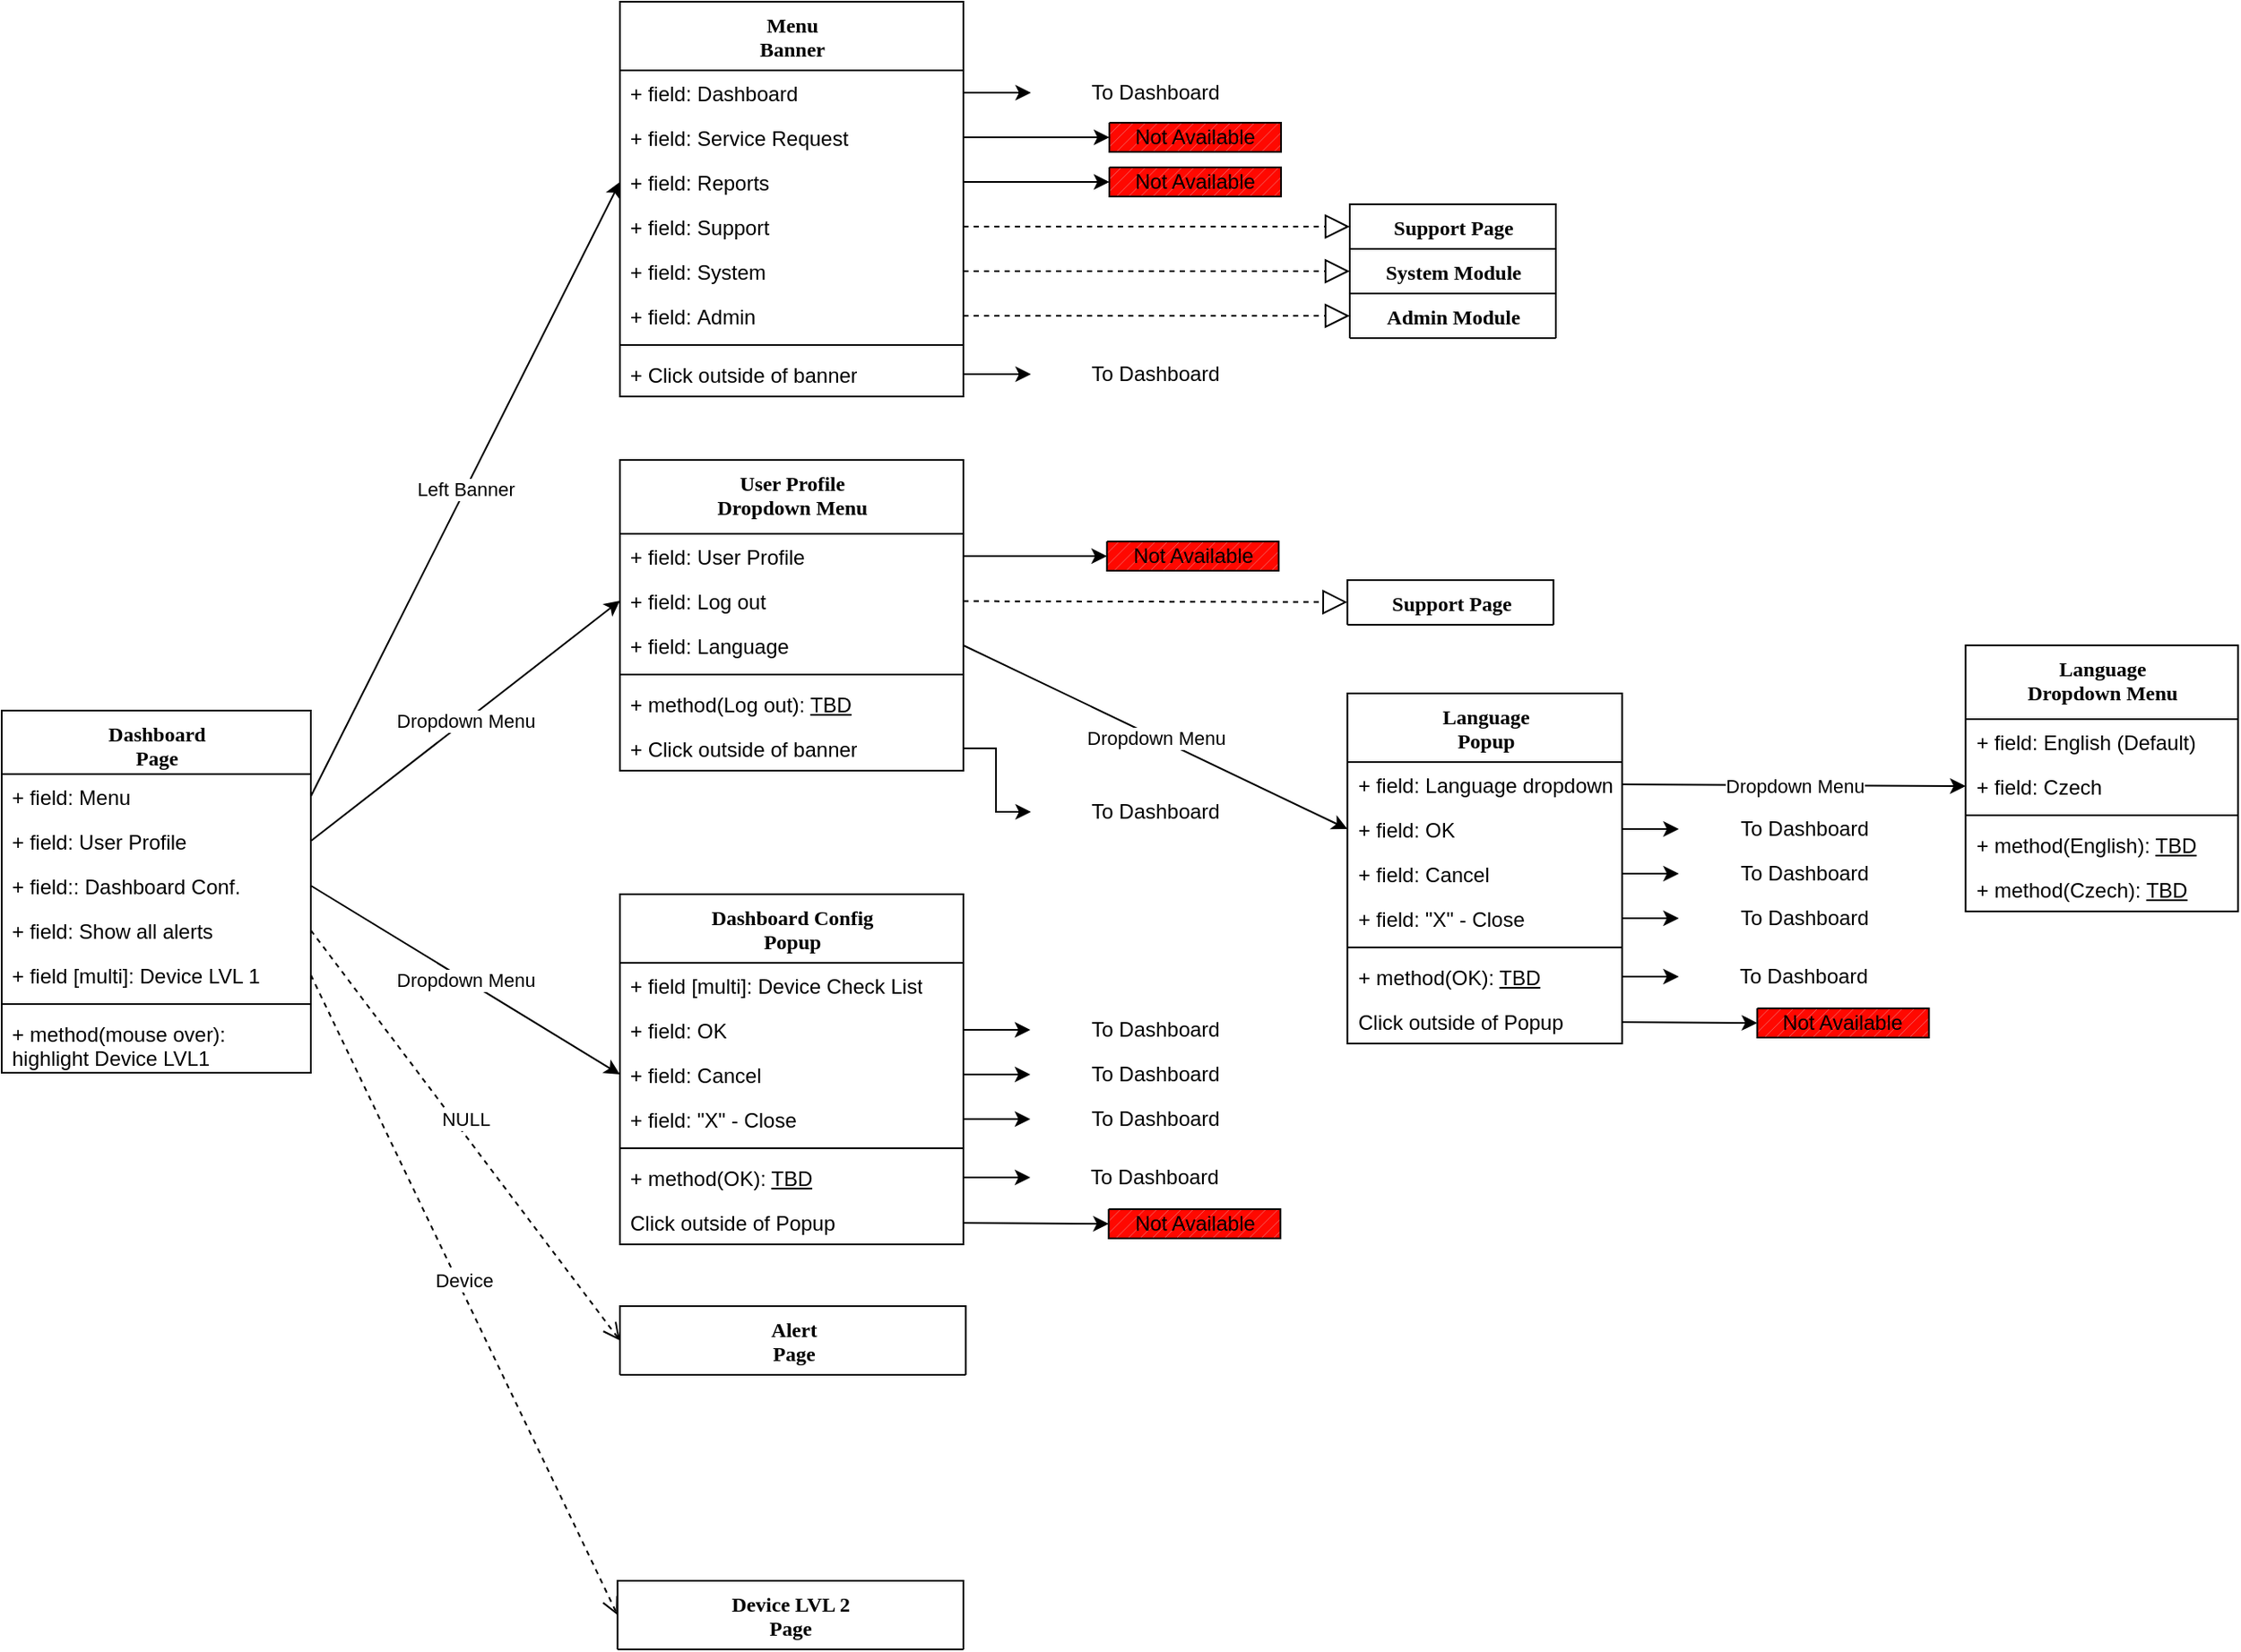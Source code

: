 <mxfile version="14.9.4" type="github" pages="2">
  <diagram name="Dashboard Page" id="6133507b-19e7-1e82-6fc7-422aa6c4b21f">
    <mxGraphModel dx="2638" dy="708" grid="1" gridSize="10" guides="1" tooltips="1" connect="1" arrows="1" fold="1" page="1" pageScale="1" pageWidth="1100" pageHeight="850" background="none" math="0" shadow="0">
      <root>
        <mxCell id="0" />
        <mxCell id="1" parent="0" />
        <mxCell id="78961159f06e98e8-43" value="Menu&lt;br&gt;Banner" style="swimlane;html=1;fontStyle=1;align=center;verticalAlign=top;childLayout=stackLayout;horizontal=1;startSize=40;horizontalStack=0;resizeParent=1;resizeLast=0;collapsible=1;marginBottom=0;swimlaneFillColor=#ffffff;rounded=0;shadow=0;comic=0;labelBackgroundColor=none;strokeWidth=1;fillColor=none;fontFamily=Verdana;fontSize=12" parent="1" vertex="1">
          <mxGeometry x="320" y="50" width="200" height="230" as="geometry">
            <mxRectangle x="366.36" y="50" width="80" height="40" as="alternateBounds" />
          </mxGeometry>
        </mxCell>
        <mxCell id="78961159f06e98e8-44" value="+ field:&amp;nbsp;Dashboard" style="text;html=1;strokeColor=none;fillColor=none;align=left;verticalAlign=top;spacingLeft=4;spacingRight=4;whiteSpace=wrap;overflow=hidden;rotatable=0;points=[[0,0.5],[1,0.5]];portConstraint=eastwest;" parent="78961159f06e98e8-43" vertex="1">
          <mxGeometry y="40" width="200" height="26" as="geometry" />
        </mxCell>
        <mxCell id="78961159f06e98e8-45" value="+ field: Service Request" style="text;html=1;strokeColor=none;fillColor=none;align=left;verticalAlign=top;spacingLeft=4;spacingRight=4;whiteSpace=wrap;overflow=hidden;rotatable=0;points=[[0,0.5],[1,0.5]];portConstraint=eastwest;" parent="78961159f06e98e8-43" vertex="1">
          <mxGeometry y="66" width="200" height="26" as="geometry" />
        </mxCell>
        <mxCell id="Uez2oS0cG5EpuE5vD29g-21" value="+ field: Reports" style="text;strokeColor=none;fillColor=none;align=left;verticalAlign=top;spacingLeft=4;spacingRight=4;overflow=hidden;rotatable=0;points=[[0,0.5],[1,0.5]];portConstraint=eastwest;" vertex="1" parent="78961159f06e98e8-43">
          <mxGeometry y="92" width="200" height="26" as="geometry" />
        </mxCell>
        <mxCell id="Uez2oS0cG5EpuE5vD29g-22" value="+ field: Support" style="text;strokeColor=none;fillColor=none;align=left;verticalAlign=top;spacingLeft=4;spacingRight=4;overflow=hidden;rotatable=0;points=[[0,0.5],[1,0.5]];portConstraint=eastwest;" vertex="1" parent="78961159f06e98e8-43">
          <mxGeometry y="118" width="200" height="26" as="geometry" />
        </mxCell>
        <mxCell id="Uez2oS0cG5EpuE5vD29g-23" value="+ field: System" style="text;strokeColor=none;fillColor=none;align=left;verticalAlign=top;spacingLeft=4;spacingRight=4;overflow=hidden;rotatable=0;points=[[0,0.5],[1,0.5]];portConstraint=eastwest;" vertex="1" parent="78961159f06e98e8-43">
          <mxGeometry y="144" width="200" height="26" as="geometry" />
        </mxCell>
        <mxCell id="Uez2oS0cG5EpuE5vD29g-24" value="+ field: Admin" style="text;strokeColor=none;fillColor=none;align=left;verticalAlign=top;spacingLeft=4;spacingRight=4;overflow=hidden;rotatable=0;points=[[0,0.5],[1,0.5]];portConstraint=eastwest;" vertex="1" parent="78961159f06e98e8-43">
          <mxGeometry y="170" width="200" height="26" as="geometry" />
        </mxCell>
        <mxCell id="78961159f06e98e8-51" value="" style="line;html=1;strokeWidth=1;fillColor=none;align=left;verticalAlign=middle;spacingTop=-1;spacingLeft=3;spacingRight=3;rotatable=0;labelPosition=right;points=[];portConstraint=eastwest;" parent="78961159f06e98e8-43" vertex="1">
          <mxGeometry y="196" width="200" height="8" as="geometry" />
        </mxCell>
        <mxCell id="b94bc138ca980ef-2" value="+ Click outside of banner" style="text;html=1;strokeColor=none;fillColor=none;align=left;verticalAlign=top;spacingLeft=4;spacingRight=4;whiteSpace=wrap;overflow=hidden;rotatable=0;points=[[0,0.5],[1,0.5]];portConstraint=eastwest;" parent="78961159f06e98e8-43" vertex="1">
          <mxGeometry y="204" width="200" height="26" as="geometry" />
        </mxCell>
        <mxCell id="78961159f06e98e8-82" value="Support Page" style="swimlane;html=1;fontStyle=1;align=center;verticalAlign=top;childLayout=stackLayout;horizontal=1;startSize=26;horizontalStack=0;resizeParent=1;resizeLast=0;collapsible=1;marginBottom=0;swimlaneFillColor=#ffffff;rounded=0;shadow=0;comic=0;labelBackgroundColor=none;strokeWidth=1;fillColor=none;fontFamily=Verdana;fontSize=12" parent="1" vertex="1" collapsed="1">
          <mxGeometry x="745" y="168" width="120" height="26" as="geometry">
            <mxRectangle x="700" y="449" width="160" height="142" as="alternateBounds" />
          </mxGeometry>
        </mxCell>
        <mxCell id="78961159f06e98e8-84" value="+ field: type" style="text;html=1;strokeColor=none;fillColor=none;align=left;verticalAlign=top;spacingLeft=4;spacingRight=4;whiteSpace=wrap;overflow=hidden;rotatable=0;points=[[0,0.5],[1,0.5]];portConstraint=eastwest;" parent="78961159f06e98e8-82" vertex="1">
          <mxGeometry y="26" width="120" height="26" as="geometry" />
        </mxCell>
        <mxCell id="78961159f06e98e8-89" value="+ field: type" style="text;html=1;strokeColor=none;fillColor=none;align=left;verticalAlign=top;spacingLeft=4;spacingRight=4;whiteSpace=wrap;overflow=hidden;rotatable=0;points=[[0,0.5],[1,0.5]];portConstraint=eastwest;" parent="78961159f06e98e8-82" vertex="1">
          <mxGeometry y="52" width="120" height="26" as="geometry" />
        </mxCell>
        <mxCell id="78961159f06e98e8-90" value="" style="line;html=1;strokeWidth=1;fillColor=none;align=left;verticalAlign=middle;spacingTop=-1;spacingLeft=3;spacingRight=3;rotatable=0;labelPosition=right;points=[];portConstraint=eastwest;" parent="78961159f06e98e8-82" vertex="1">
          <mxGeometry y="78" width="120" height="8" as="geometry" />
        </mxCell>
        <mxCell id="78961159f06e98e8-94" value="+ method(type): type" style="text;html=1;strokeColor=none;fillColor=none;align=left;verticalAlign=top;spacingLeft=4;spacingRight=4;whiteSpace=wrap;overflow=hidden;rotatable=0;points=[[0,0.5],[1,0.5]];portConstraint=eastwest;" parent="78961159f06e98e8-82" vertex="1">
          <mxGeometry y="86" width="120" height="26" as="geometry" />
        </mxCell>
        <mxCell id="b94bc138ca980ef-4" value="+ method(type): type" style="text;html=1;strokeColor=none;fillColor=none;align=left;verticalAlign=top;spacingLeft=4;spacingRight=4;whiteSpace=wrap;overflow=hidden;rotatable=0;points=[[0,0.5],[1,0.5]];portConstraint=eastwest;" parent="78961159f06e98e8-82" vertex="1">
          <mxGeometry y="112" width="120" height="26" as="geometry" />
        </mxCell>
        <mxCell id="78961159f06e98e8-95" value="Language&lt;br&gt;Popup" style="swimlane;html=1;fontStyle=1;align=center;verticalAlign=top;childLayout=stackLayout;horizontal=1;startSize=40;horizontalStack=0;resizeParent=1;resizeLast=0;collapsible=1;marginBottom=0;swimlaneFillColor=#ffffff;rounded=0;shadow=0;comic=0;labelBackgroundColor=none;strokeWidth=1;fillColor=none;fontFamily=Verdana;fontSize=12" parent="1" vertex="1">
          <mxGeometry x="743.64" y="453" width="160" height="204" as="geometry" />
        </mxCell>
        <mxCell id="78961159f06e98e8-96" value="+ field: Language dropdown" style="text;html=1;strokeColor=none;fillColor=none;align=left;verticalAlign=top;spacingLeft=4;spacingRight=4;whiteSpace=wrap;overflow=hidden;rotatable=0;points=[[0,0.5],[1,0.5]];portConstraint=eastwest;" parent="78961159f06e98e8-95" vertex="1">
          <mxGeometry y="40" width="160" height="26" as="geometry" />
        </mxCell>
        <mxCell id="Uez2oS0cG5EpuE5vD29g-78" value="+ field: OK" style="text;html=1;strokeColor=none;fillColor=none;align=left;verticalAlign=top;spacingLeft=4;spacingRight=4;whiteSpace=wrap;overflow=hidden;rotatable=0;points=[[0,0.5],[1,0.5]];portConstraint=eastwest;" vertex="1" parent="78961159f06e98e8-95">
          <mxGeometry y="66" width="160" height="26" as="geometry" />
        </mxCell>
        <mxCell id="Uez2oS0cG5EpuE5vD29g-117" value="+ field: Cancel" style="text;html=1;strokeColor=none;fillColor=none;align=left;verticalAlign=top;spacingLeft=4;spacingRight=4;whiteSpace=wrap;overflow=hidden;rotatable=0;points=[[0,0.5],[1,0.5]];portConstraint=eastwest;" vertex="1" parent="78961159f06e98e8-95">
          <mxGeometry y="92" width="160" height="26" as="geometry" />
        </mxCell>
        <mxCell id="78961159f06e98e8-102" value="+ field: &quot;X&quot; - Close" style="text;html=1;strokeColor=none;fillColor=none;align=left;verticalAlign=top;spacingLeft=4;spacingRight=4;whiteSpace=wrap;overflow=hidden;rotatable=0;points=[[0,0.5],[1,0.5]];portConstraint=eastwest;" parent="78961159f06e98e8-95" vertex="1">
          <mxGeometry y="118" width="160" height="26" as="geometry" />
        </mxCell>
        <mxCell id="78961159f06e98e8-103" value="" style="line;html=1;strokeWidth=1;fillColor=none;align=left;verticalAlign=middle;spacingTop=-1;spacingLeft=3;spacingRight=3;rotatable=0;labelPosition=right;points=[];portConstraint=eastwest;" parent="78961159f06e98e8-95" vertex="1">
          <mxGeometry y="144" width="160" height="8" as="geometry" />
        </mxCell>
        <mxCell id="Uez2oS0cG5EpuE5vD29g-101" value="+ method(OK): &lt;u&gt;TBD&lt;/u&gt;" style="text;html=1;strokeColor=none;fillColor=none;align=left;verticalAlign=top;spacingLeft=4;spacingRight=4;whiteSpace=wrap;overflow=hidden;rotatable=0;points=[[0,0.5],[1,0.5]];portConstraint=eastwest;" vertex="1" parent="78961159f06e98e8-95">
          <mxGeometry y="152" width="160" height="26" as="geometry" />
        </mxCell>
        <mxCell id="78961159f06e98e8-104" value="Click outside of Popup" style="text;html=1;strokeColor=none;fillColor=none;align=left;verticalAlign=top;spacingLeft=4;spacingRight=4;whiteSpace=wrap;overflow=hidden;rotatable=0;points=[[0,0.5],[1,0.5]];portConstraint=eastwest;" parent="78961159f06e98e8-95" vertex="1">
          <mxGeometry y="178" width="160" height="26" as="geometry" />
        </mxCell>
        <mxCell id="78961159f06e98e8-108" value="User Profile&lt;br&gt;Dropdown Menu" style="swimlane;html=1;fontStyle=1;align=center;verticalAlign=top;childLayout=stackLayout;horizontal=1;startSize=43;horizontalStack=0;resizeParent=1;resizeLast=0;collapsible=1;marginBottom=0;swimlaneFillColor=#ffffff;rounded=0;shadow=0;comic=0;labelBackgroundColor=none;strokeWidth=1;fillColor=none;fontFamily=Verdana;fontSize=12" parent="1" vertex="1">
          <mxGeometry x="320" y="317" width="200" height="181" as="geometry" />
        </mxCell>
        <mxCell id="78961159f06e98e8-109" value="+ field: User Profile" style="text;html=1;strokeColor=none;fillColor=none;align=left;verticalAlign=top;spacingLeft=4;spacingRight=4;whiteSpace=wrap;overflow=hidden;rotatable=0;points=[[0,0.5],[1,0.5]];portConstraint=eastwest;" parent="78961159f06e98e8-108" vertex="1">
          <mxGeometry y="43" width="200" height="26" as="geometry" />
        </mxCell>
        <mxCell id="Uez2oS0cG5EpuE5vD29g-59" value="+ field: Log out" style="text;html=1;strokeColor=none;fillColor=none;align=left;verticalAlign=top;spacingLeft=4;spacingRight=4;whiteSpace=wrap;overflow=hidden;rotatable=0;points=[[0,0.5],[1,0.5]];portConstraint=eastwest;" vertex="1" parent="78961159f06e98e8-108">
          <mxGeometry y="69" width="200" height="26" as="geometry" />
        </mxCell>
        <mxCell id="78961159f06e98e8-110" value="+ field: Language" style="text;html=1;strokeColor=none;fillColor=none;align=left;verticalAlign=top;spacingLeft=4;spacingRight=4;whiteSpace=wrap;overflow=hidden;rotatable=0;points=[[0,0.5],[1,0.5]];portConstraint=eastwest;" parent="78961159f06e98e8-108" vertex="1">
          <mxGeometry y="95" width="200" height="26" as="geometry" />
        </mxCell>
        <mxCell id="78961159f06e98e8-116" value="" style="line;html=1;strokeWidth=1;fillColor=none;align=left;verticalAlign=middle;spacingTop=-1;spacingLeft=3;spacingRight=3;rotatable=0;labelPosition=right;points=[];portConstraint=eastwest;" parent="78961159f06e98e8-108" vertex="1">
          <mxGeometry y="121" width="200" height="8" as="geometry" />
        </mxCell>
        <mxCell id="Uez2oS0cG5EpuE5vD29g-97" value="+ method(Log out): &lt;u&gt;TBD&lt;/u&gt;&amp;nbsp;" style="text;html=1;strokeColor=none;fillColor=none;align=left;verticalAlign=top;spacingLeft=4;spacingRight=4;whiteSpace=wrap;overflow=hidden;rotatable=0;points=[[0,0.5],[1,0.5]];portConstraint=eastwest;" vertex="1" parent="78961159f06e98e8-108">
          <mxGeometry y="129" width="200" height="26" as="geometry" />
        </mxCell>
        <mxCell id="78961159f06e98e8-117" value="+ Click outside of banner" style="text;html=1;strokeColor=none;fillColor=none;align=left;verticalAlign=top;spacingLeft=4;spacingRight=4;whiteSpace=wrap;overflow=hidden;rotatable=0;points=[[0,0.5],[1,0.5]];portConstraint=eastwest;" parent="78961159f06e98e8-108" vertex="1">
          <mxGeometry y="155" width="200" height="26" as="geometry" />
        </mxCell>
        <mxCell id="Uez2oS0cG5EpuE5vD29g-6" value="Dashboard&lt;br&gt;Page" style="swimlane;html=1;fontStyle=1;align=center;verticalAlign=top;childLayout=stackLayout;horizontal=1;startSize=37;horizontalStack=0;resizeParent=1;resizeLast=0;collapsible=1;marginBottom=0;swimlaneFillColor=#ffffff;rounded=0;shadow=0;comic=0;labelBackgroundColor=none;strokeWidth=1;fillColor=none;fontFamily=Verdana;fontSize=12" vertex="1" parent="1">
          <mxGeometry x="-40" y="463" width="180" height="211" as="geometry">
            <mxRectangle x="35" y="436" width="100" height="26" as="alternateBounds" />
          </mxGeometry>
        </mxCell>
        <mxCell id="Uez2oS0cG5EpuE5vD29g-7" value="+ field:&amp;nbsp;Menu" style="text;html=1;strokeColor=none;fillColor=none;align=left;verticalAlign=top;spacingLeft=4;spacingRight=4;whiteSpace=wrap;overflow=hidden;rotatable=0;points=[[0,0.5],[1,0.5]];portConstraint=eastwest;" vertex="1" parent="Uez2oS0cG5EpuE5vD29g-6">
          <mxGeometry y="37" width="180" height="26" as="geometry" />
        </mxCell>
        <mxCell id="Uez2oS0cG5EpuE5vD29g-8" value="+ field:&amp;nbsp;User Profile" style="text;html=1;strokeColor=none;fillColor=none;align=left;verticalAlign=top;spacingLeft=4;spacingRight=4;whiteSpace=wrap;overflow=hidden;rotatable=0;points=[[0,0.5],[1,0.5]];portConstraint=eastwest;" vertex="1" parent="Uez2oS0cG5EpuE5vD29g-6">
          <mxGeometry y="63" width="180" height="26" as="geometry" />
        </mxCell>
        <mxCell id="Uez2oS0cG5EpuE5vD29g-9" value="+ field:: Dashboard Conf." style="text;strokeColor=none;fillColor=none;align=left;verticalAlign=top;spacingLeft=4;spacingRight=4;overflow=hidden;rotatable=0;points=[[0,0.5],[1,0.5]];portConstraint=eastwest;" vertex="1" parent="Uez2oS0cG5EpuE5vD29g-6">
          <mxGeometry y="89" width="180" height="26" as="geometry" />
        </mxCell>
        <mxCell id="Uez2oS0cG5EpuE5vD29g-18" value="+ field: Show all alerts" style="text;strokeColor=none;fillColor=none;align=left;verticalAlign=top;spacingLeft=4;spacingRight=4;overflow=hidden;rotatable=0;points=[[0,0.5],[1,0.5]];portConstraint=eastwest;" vertex="1" parent="Uez2oS0cG5EpuE5vD29g-6">
          <mxGeometry y="115" width="180" height="26" as="geometry" />
        </mxCell>
        <mxCell id="Uez2oS0cG5EpuE5vD29g-10" value="+ field [multi]: Device LVL 1" style="text;html=1;strokeColor=none;fillColor=none;align=left;verticalAlign=top;spacingLeft=4;spacingRight=4;whiteSpace=wrap;overflow=hidden;rotatable=0;points=[[0,0.5],[1,0.5]];portConstraint=eastwest;" vertex="1" parent="Uez2oS0cG5EpuE5vD29g-6">
          <mxGeometry y="141" width="180" height="26" as="geometry" />
        </mxCell>
        <mxCell id="Uez2oS0cG5EpuE5vD29g-11" value="" style="line;html=1;strokeWidth=1;fillColor=none;align=left;verticalAlign=middle;spacingTop=-1;spacingLeft=3;spacingRight=3;rotatable=0;labelPosition=right;points=[];portConstraint=eastwest;" vertex="1" parent="Uez2oS0cG5EpuE5vD29g-6">
          <mxGeometry y="167" width="180" height="8" as="geometry" />
        </mxCell>
        <mxCell id="Uez2oS0cG5EpuE5vD29g-12" value="+ method(mouse over): highlight Device LVL1" style="text;html=1;strokeColor=none;fillColor=none;align=left;verticalAlign=top;spacingLeft=4;spacingRight=4;whiteSpace=wrap;overflow=hidden;rotatable=0;points=[[0,0.5],[1,0.5]];portConstraint=eastwest;" vertex="1" parent="Uez2oS0cG5EpuE5vD29g-6">
          <mxGeometry y="175" width="180" height="36" as="geometry" />
        </mxCell>
        <mxCell id="Uez2oS0cG5EpuE5vD29g-14" value="" style="endArrow=classic;html=1;exitX=1;exitY=0.5;exitDx=0;exitDy=0;entryX=0;entryY=0.5;entryDx=0;entryDy=0;" edge="1" parent="1" source="Uez2oS0cG5EpuE5vD29g-7" target="Uez2oS0cG5EpuE5vD29g-21">
          <mxGeometry relative="1" as="geometry">
            <mxPoint x="245" y="410" as="sourcePoint" />
            <mxPoint x="405" y="410" as="targetPoint" />
          </mxGeometry>
        </mxCell>
        <mxCell id="Uez2oS0cG5EpuE5vD29g-15" value="Left Banner" style="edgeLabel;resizable=0;html=1;align=center;verticalAlign=middle;" connectable="0" vertex="1" parent="Uez2oS0cG5EpuE5vD29g-14">
          <mxGeometry relative="1" as="geometry" />
        </mxCell>
        <mxCell id="Uez2oS0cG5EpuE5vD29g-28" value="" style="shape=image;html=1;verticalAlign=top;verticalLabelPosition=bottom;labelBackgroundColor=#ffffff;imageAspect=0;aspect=fixed;image=https://cdn4.iconfinder.com/data/icons/evil-icons-user-interface/64/close2-128.png" vertex="1" parent="1">
          <mxGeometry x="559.36" y="89" width="28" height="28" as="geometry" />
        </mxCell>
        <mxCell id="Uez2oS0cG5EpuE5vD29g-29" style="edgeStyle=orthogonalEdgeStyle;rounded=0;orthogonalLoop=1;jettySize=auto;html=1;entryX=0;entryY=0.5;entryDx=0;entryDy=0;" edge="1" parent="1" source="78961159f06e98e8-44" target="Uez2oS0cG5EpuE5vD29g-28">
          <mxGeometry relative="1" as="geometry">
            <mxPoint x="586.36" y="80" as="targetPoint" />
          </mxGeometry>
        </mxCell>
        <mxCell id="Uez2oS0cG5EpuE5vD29g-30" value="" style="shape=image;html=1;verticalAlign=top;verticalLabelPosition=bottom;labelBackgroundColor=#ffffff;imageAspect=0;aspect=fixed;image=https://cdn4.iconfinder.com/data/icons/evil-icons-user-interface/64/close2-128.png" vertex="1" parent="1">
          <mxGeometry x="559.36" y="253" width="28" height="28" as="geometry" />
        </mxCell>
        <mxCell id="Uez2oS0cG5EpuE5vD29g-32" style="edgeStyle=orthogonalEdgeStyle;rounded=0;orthogonalLoop=1;jettySize=auto;html=1;entryX=0;entryY=0.5;entryDx=0;entryDy=0;" edge="1" parent="1" source="b94bc138ca980ef-2" target="Uez2oS0cG5EpuE5vD29g-30">
          <mxGeometry relative="1" as="geometry" />
        </mxCell>
        <mxCell id="Uez2oS0cG5EpuE5vD29g-33" value="To Dashboard" style="text;html=1;strokeColor=none;fillColor=none;align=center;verticalAlign=middle;whiteSpace=wrap;rounded=0;" vertex="1" parent="1">
          <mxGeometry x="587.36" y="93" width="90" height="20" as="geometry" />
        </mxCell>
        <mxCell id="Uez2oS0cG5EpuE5vD29g-34" value="To Dashboard" style="text;html=1;strokeColor=none;fillColor=none;align=center;verticalAlign=middle;whiteSpace=wrap;rounded=0;" vertex="1" parent="1">
          <mxGeometry x="587.36" y="257" width="90" height="20" as="geometry" />
        </mxCell>
        <mxCell id="Uez2oS0cG5EpuE5vD29g-35" value="" style="verticalLabelPosition=bottom;verticalAlign=top;html=1;shape=mxgraph.basic.patternFillRect;fillStyle=diag;step=5;fillStrokeWidth=0.2;fillStrokeColor=#dddddd;fillColor=#FF0800;" vertex="1" parent="1">
          <mxGeometry x="605" y="120.5" width="100" height="17" as="geometry" />
        </mxCell>
        <mxCell id="Uez2oS0cG5EpuE5vD29g-36" value="Not Available" style="text;html=1;strokeColor=none;fillColor=none;align=center;verticalAlign=middle;whiteSpace=wrap;rounded=0;" vertex="1" parent="1">
          <mxGeometry x="614" y="119" width="82" height="20" as="geometry" />
        </mxCell>
        <mxCell id="Uez2oS0cG5EpuE5vD29g-37" value="" style="endArrow=classic;html=1;exitX=1;exitY=0.5;exitDx=0;exitDy=0;entryX=0;entryY=0.5;entryDx=0;entryDy=0;entryPerimeter=0;" edge="1" parent="1" source="78961159f06e98e8-45" target="Uez2oS0cG5EpuE5vD29g-35">
          <mxGeometry width="50" height="50" relative="1" as="geometry">
            <mxPoint x="536.36" y="350" as="sourcePoint" />
            <mxPoint x="586.36" y="300" as="targetPoint" />
          </mxGeometry>
        </mxCell>
        <mxCell id="Uez2oS0cG5EpuE5vD29g-38" value="" style="verticalLabelPosition=bottom;verticalAlign=top;html=1;shape=mxgraph.basic.patternFillRect;fillStyle=diag;step=5;fillStrokeWidth=0.2;fillStrokeColor=#dddddd;fillColor=#FF0800;" vertex="1" parent="1">
          <mxGeometry x="605" y="146.5" width="100" height="17" as="geometry" />
        </mxCell>
        <mxCell id="Uez2oS0cG5EpuE5vD29g-39" value="Not Available" style="text;html=1;strokeColor=none;fillColor=none;align=center;verticalAlign=middle;whiteSpace=wrap;rounded=0;" vertex="1" parent="1">
          <mxGeometry x="614" y="145" width="82" height="20" as="geometry" />
        </mxCell>
        <mxCell id="Uez2oS0cG5EpuE5vD29g-40" value="" style="endArrow=classic;html=1;exitX=1;exitY=0.5;exitDx=0;exitDy=0;entryX=0;entryY=0.5;entryDx=0;entryDy=0;entryPerimeter=0;" edge="1" parent="1" target="Uez2oS0cG5EpuE5vD29g-38" source="Uez2oS0cG5EpuE5vD29g-21">
          <mxGeometry width="50" height="50" relative="1" as="geometry">
            <mxPoint x="526.36" y="150" as="sourcePoint" />
            <mxPoint x="586.36" y="335" as="targetPoint" />
          </mxGeometry>
        </mxCell>
        <mxCell id="Uez2oS0cG5EpuE5vD29g-43" value="" style="endArrow=block;dashed=1;endFill=0;endSize=12;html=1;exitX=1;exitY=0.5;exitDx=0;exitDy=0;entryX=0;entryY=0.5;entryDx=0;entryDy=0;" edge="1" parent="1" source="Uez2oS0cG5EpuE5vD29g-22" target="78961159f06e98e8-82">
          <mxGeometry width="160" relative="1" as="geometry">
            <mxPoint x="476.36" y="320" as="sourcePoint" />
            <mxPoint x="745" y="167" as="targetPoint" />
          </mxGeometry>
        </mxCell>
        <mxCell id="Uez2oS0cG5EpuE5vD29g-44" value="System Module" style="swimlane;html=1;fontStyle=1;align=center;verticalAlign=top;childLayout=stackLayout;horizontal=1;startSize=26;horizontalStack=0;resizeParent=1;resizeLast=0;collapsible=1;marginBottom=0;swimlaneFillColor=#ffffff;rounded=0;shadow=0;comic=0;labelBackgroundColor=none;strokeWidth=1;fillColor=none;fontFamily=Verdana;fontSize=12" vertex="1" collapsed="1" parent="1">
          <mxGeometry x="745" y="194" width="120" height="26" as="geometry">
            <mxRectangle x="700" y="449" width="160" height="142" as="alternateBounds" />
          </mxGeometry>
        </mxCell>
        <mxCell id="Uez2oS0cG5EpuE5vD29g-45" value="+ field: type" style="text;html=1;strokeColor=none;fillColor=none;align=left;verticalAlign=top;spacingLeft=4;spacingRight=4;whiteSpace=wrap;overflow=hidden;rotatable=0;points=[[0,0.5],[1,0.5]];portConstraint=eastwest;" vertex="1" parent="Uez2oS0cG5EpuE5vD29g-44">
          <mxGeometry y="26" width="120" height="26" as="geometry" />
        </mxCell>
        <mxCell id="Uez2oS0cG5EpuE5vD29g-46" value="+ field: type" style="text;html=1;strokeColor=none;fillColor=none;align=left;verticalAlign=top;spacingLeft=4;spacingRight=4;whiteSpace=wrap;overflow=hidden;rotatable=0;points=[[0,0.5],[1,0.5]];portConstraint=eastwest;" vertex="1" parent="Uez2oS0cG5EpuE5vD29g-44">
          <mxGeometry y="52" width="120" height="26" as="geometry" />
        </mxCell>
        <mxCell id="Uez2oS0cG5EpuE5vD29g-47" value="" style="line;html=1;strokeWidth=1;fillColor=none;align=left;verticalAlign=middle;spacingTop=-1;spacingLeft=3;spacingRight=3;rotatable=0;labelPosition=right;points=[];portConstraint=eastwest;" vertex="1" parent="Uez2oS0cG5EpuE5vD29g-44">
          <mxGeometry y="78" width="120" height="8" as="geometry" />
        </mxCell>
        <mxCell id="Uez2oS0cG5EpuE5vD29g-48" value="+ method(type): type" style="text;html=1;strokeColor=none;fillColor=none;align=left;verticalAlign=top;spacingLeft=4;spacingRight=4;whiteSpace=wrap;overflow=hidden;rotatable=0;points=[[0,0.5],[1,0.5]];portConstraint=eastwest;" vertex="1" parent="Uez2oS0cG5EpuE5vD29g-44">
          <mxGeometry y="86" width="120" height="26" as="geometry" />
        </mxCell>
        <mxCell id="Uez2oS0cG5EpuE5vD29g-49" value="+ method(type): type" style="text;html=1;strokeColor=none;fillColor=none;align=left;verticalAlign=top;spacingLeft=4;spacingRight=4;whiteSpace=wrap;overflow=hidden;rotatable=0;points=[[0,0.5],[1,0.5]];portConstraint=eastwest;" vertex="1" parent="Uez2oS0cG5EpuE5vD29g-44">
          <mxGeometry y="112" width="120" height="26" as="geometry" />
        </mxCell>
        <mxCell id="Uez2oS0cG5EpuE5vD29g-50" value="" style="endArrow=block;dashed=1;endFill=0;endSize=12;html=1;entryX=0;entryY=0.5;entryDx=0;entryDy=0;" edge="1" parent="1" source="Uez2oS0cG5EpuE5vD29g-23" target="Uez2oS0cG5EpuE5vD29g-44">
          <mxGeometry width="160" relative="1" as="geometry">
            <mxPoint x="526.36" y="193" as="sourcePoint" />
            <mxPoint x="745" y="193" as="targetPoint" />
          </mxGeometry>
        </mxCell>
        <mxCell id="Uez2oS0cG5EpuE5vD29g-51" value="Admin Module" style="swimlane;html=1;fontStyle=1;align=center;verticalAlign=top;childLayout=stackLayout;horizontal=1;startSize=26;horizontalStack=0;resizeParent=1;resizeLast=0;collapsible=1;marginBottom=0;swimlaneFillColor=#ffffff;rounded=0;shadow=0;comic=0;labelBackgroundColor=none;strokeWidth=1;fillColor=none;fontFamily=Verdana;fontSize=12" vertex="1" collapsed="1" parent="1">
          <mxGeometry x="745" y="220" width="120" height="26" as="geometry">
            <mxRectangle x="700" y="449" width="160" height="142" as="alternateBounds" />
          </mxGeometry>
        </mxCell>
        <mxCell id="Uez2oS0cG5EpuE5vD29g-52" value="+ field: type" style="text;html=1;strokeColor=none;fillColor=none;align=left;verticalAlign=top;spacingLeft=4;spacingRight=4;whiteSpace=wrap;overflow=hidden;rotatable=0;points=[[0,0.5],[1,0.5]];portConstraint=eastwest;" vertex="1" parent="Uez2oS0cG5EpuE5vD29g-51">
          <mxGeometry y="26" width="120" height="26" as="geometry" />
        </mxCell>
        <mxCell id="Uez2oS0cG5EpuE5vD29g-53" value="+ field: type" style="text;html=1;strokeColor=none;fillColor=none;align=left;verticalAlign=top;spacingLeft=4;spacingRight=4;whiteSpace=wrap;overflow=hidden;rotatable=0;points=[[0,0.5],[1,0.5]];portConstraint=eastwest;" vertex="1" parent="Uez2oS0cG5EpuE5vD29g-51">
          <mxGeometry y="52" width="120" height="26" as="geometry" />
        </mxCell>
        <mxCell id="Uez2oS0cG5EpuE5vD29g-54" value="" style="line;html=1;strokeWidth=1;fillColor=none;align=left;verticalAlign=middle;spacingTop=-1;spacingLeft=3;spacingRight=3;rotatable=0;labelPosition=right;points=[];portConstraint=eastwest;" vertex="1" parent="Uez2oS0cG5EpuE5vD29g-51">
          <mxGeometry y="78" width="120" height="8" as="geometry" />
        </mxCell>
        <mxCell id="Uez2oS0cG5EpuE5vD29g-55" value="+ method(type): type" style="text;html=1;strokeColor=none;fillColor=none;align=left;verticalAlign=top;spacingLeft=4;spacingRight=4;whiteSpace=wrap;overflow=hidden;rotatable=0;points=[[0,0.5],[1,0.5]];portConstraint=eastwest;" vertex="1" parent="Uez2oS0cG5EpuE5vD29g-51">
          <mxGeometry y="86" width="120" height="26" as="geometry" />
        </mxCell>
        <mxCell id="Uez2oS0cG5EpuE5vD29g-56" value="+ method(type): type" style="text;html=1;strokeColor=none;fillColor=none;align=left;verticalAlign=top;spacingLeft=4;spacingRight=4;whiteSpace=wrap;overflow=hidden;rotatable=0;points=[[0,0.5],[1,0.5]];portConstraint=eastwest;" vertex="1" parent="Uez2oS0cG5EpuE5vD29g-51">
          <mxGeometry y="112" width="120" height="26" as="geometry" />
        </mxCell>
        <mxCell id="Uez2oS0cG5EpuE5vD29g-57" value="" style="endArrow=block;dashed=1;endFill=0;endSize=12;html=1;entryX=0;entryY=0.5;entryDx=0;entryDy=0;" edge="1" parent="1" source="Uez2oS0cG5EpuE5vD29g-24" target="Uez2oS0cG5EpuE5vD29g-51">
          <mxGeometry width="160" relative="1" as="geometry">
            <mxPoint x="526.36" y="219" as="sourcePoint" />
            <mxPoint x="745" y="219" as="targetPoint" />
          </mxGeometry>
        </mxCell>
        <mxCell id="Uez2oS0cG5EpuE5vD29g-60" value="" style="verticalLabelPosition=bottom;verticalAlign=top;html=1;shape=mxgraph.basic.patternFillRect;fillStyle=diag;step=5;fillStrokeWidth=0.2;fillStrokeColor=#dddddd;fillColor=#FF0800;" vertex="1" parent="1">
          <mxGeometry x="603.64" y="364.5" width="100" height="17" as="geometry" />
        </mxCell>
        <mxCell id="Uez2oS0cG5EpuE5vD29g-61" value="Not Available" style="text;html=1;strokeColor=none;fillColor=none;align=center;verticalAlign=middle;whiteSpace=wrap;rounded=0;" vertex="1" parent="1">
          <mxGeometry x="612.64" y="363" width="82" height="20" as="geometry" />
        </mxCell>
        <mxCell id="Uez2oS0cG5EpuE5vD29g-62" value="" style="endArrow=classic;html=1;exitX=1;exitY=0.5;exitDx=0;exitDy=0;entryX=0;entryY=0.5;entryDx=0;entryDy=0;entryPerimeter=0;" edge="1" parent="1" target="Uez2oS0cG5EpuE5vD29g-60" source="78961159f06e98e8-109">
          <mxGeometry width="50" height="50" relative="1" as="geometry">
            <mxPoint x="525.0" y="351" as="sourcePoint" />
            <mxPoint x="585" y="536" as="targetPoint" />
          </mxGeometry>
        </mxCell>
        <mxCell id="Uez2oS0cG5EpuE5vD29g-63" value="Support Page" style="swimlane;html=1;fontStyle=1;align=center;verticalAlign=top;childLayout=stackLayout;horizontal=1;startSize=26;horizontalStack=0;resizeParent=1;resizeLast=0;collapsible=1;marginBottom=0;swimlaneFillColor=#ffffff;rounded=0;shadow=0;comic=0;labelBackgroundColor=none;strokeWidth=1;fillColor=none;fontFamily=Verdana;fontSize=12" vertex="1" collapsed="1" parent="1">
          <mxGeometry x="743.64" y="387" width="120" height="26" as="geometry">
            <mxRectangle x="700" y="449" width="160" height="142" as="alternateBounds" />
          </mxGeometry>
        </mxCell>
        <mxCell id="Uez2oS0cG5EpuE5vD29g-64" value="+ field: type" style="text;html=1;strokeColor=none;fillColor=none;align=left;verticalAlign=top;spacingLeft=4;spacingRight=4;whiteSpace=wrap;overflow=hidden;rotatable=0;points=[[0,0.5],[1,0.5]];portConstraint=eastwest;" vertex="1" parent="Uez2oS0cG5EpuE5vD29g-63">
          <mxGeometry y="26" width="120" height="26" as="geometry" />
        </mxCell>
        <mxCell id="Uez2oS0cG5EpuE5vD29g-65" value="+ field: type" style="text;html=1;strokeColor=none;fillColor=none;align=left;verticalAlign=top;spacingLeft=4;spacingRight=4;whiteSpace=wrap;overflow=hidden;rotatable=0;points=[[0,0.5],[1,0.5]];portConstraint=eastwest;" vertex="1" parent="Uez2oS0cG5EpuE5vD29g-63">
          <mxGeometry y="52" width="120" height="26" as="geometry" />
        </mxCell>
        <mxCell id="Uez2oS0cG5EpuE5vD29g-66" value="" style="line;html=1;strokeWidth=1;fillColor=none;align=left;verticalAlign=middle;spacingTop=-1;spacingLeft=3;spacingRight=3;rotatable=0;labelPosition=right;points=[];portConstraint=eastwest;" vertex="1" parent="Uez2oS0cG5EpuE5vD29g-63">
          <mxGeometry y="78" width="120" height="8" as="geometry" />
        </mxCell>
        <mxCell id="Uez2oS0cG5EpuE5vD29g-67" value="+ method(type): type" style="text;html=1;strokeColor=none;fillColor=none;align=left;verticalAlign=top;spacingLeft=4;spacingRight=4;whiteSpace=wrap;overflow=hidden;rotatable=0;points=[[0,0.5],[1,0.5]];portConstraint=eastwest;" vertex="1" parent="Uez2oS0cG5EpuE5vD29g-63">
          <mxGeometry y="86" width="120" height="26" as="geometry" />
        </mxCell>
        <mxCell id="Uez2oS0cG5EpuE5vD29g-68" value="+ method(type): type" style="text;html=1;strokeColor=none;fillColor=none;align=left;verticalAlign=top;spacingLeft=4;spacingRight=4;whiteSpace=wrap;overflow=hidden;rotatable=0;points=[[0,0.5],[1,0.5]];portConstraint=eastwest;" vertex="1" parent="Uez2oS0cG5EpuE5vD29g-63">
          <mxGeometry y="112" width="120" height="26" as="geometry" />
        </mxCell>
        <mxCell id="Uez2oS0cG5EpuE5vD29g-69" value="" style="endArrow=block;dashed=1;endFill=0;endSize=12;html=1;" edge="1" parent="1" source="Uez2oS0cG5EpuE5vD29g-59" target="Uez2oS0cG5EpuE5vD29g-63">
          <mxGeometry width="160" relative="1" as="geometry">
            <mxPoint x="525.0" y="378" as="sourcePoint" />
            <mxPoint x="743.64" y="378" as="targetPoint" />
          </mxGeometry>
        </mxCell>
        <mxCell id="Uez2oS0cG5EpuE5vD29g-70" value="" style="endArrow=classic;html=1;exitX=1;exitY=0.5;exitDx=0;exitDy=0;entryX=0;entryY=0.5;entryDx=0;entryDy=0;" edge="1" parent="1" source="Uez2oS0cG5EpuE5vD29g-8" target="Uez2oS0cG5EpuE5vD29g-59">
          <mxGeometry relative="1" as="geometry">
            <mxPoint x="225" y="199" as="sourcePoint" />
            <mxPoint x="375.4" y="78.7" as="targetPoint" />
          </mxGeometry>
        </mxCell>
        <mxCell id="Uez2oS0cG5EpuE5vD29g-71" value="Dropdown Menu" style="edgeLabel;resizable=0;html=1;align=center;verticalAlign=middle;" connectable="0" vertex="1" parent="Uez2oS0cG5EpuE5vD29g-70">
          <mxGeometry relative="1" as="geometry" />
        </mxCell>
        <mxCell id="Uez2oS0cG5EpuE5vD29g-74" value="" style="endArrow=classic;html=1;exitX=1;exitY=0.5;exitDx=0;exitDy=0;entryX=0;entryY=0.5;entryDx=0;entryDy=0;" edge="1" parent="1" source="78961159f06e98e8-110" target="Uez2oS0cG5EpuE5vD29g-78">
          <mxGeometry relative="1" as="geometry">
            <mxPoint x="225" y="225" as="sourcePoint" />
            <mxPoint x="376.36" y="337.201" as="targetPoint" />
          </mxGeometry>
        </mxCell>
        <mxCell id="Uez2oS0cG5EpuE5vD29g-75" value="Dropdown Menu" style="edgeLabel;resizable=0;html=1;align=center;verticalAlign=middle;" connectable="0" vertex="1" parent="Uez2oS0cG5EpuE5vD29g-74">
          <mxGeometry relative="1" as="geometry" />
        </mxCell>
        <mxCell id="Uez2oS0cG5EpuE5vD29g-80" value="Language&lt;br&gt;Dropdown Menu" style="swimlane;html=1;fontStyle=1;align=center;verticalAlign=top;childLayout=stackLayout;horizontal=1;startSize=43;horizontalStack=0;resizeParent=1;resizeLast=0;collapsible=1;marginBottom=0;swimlaneFillColor=#ffffff;rounded=0;shadow=0;comic=0;labelBackgroundColor=none;strokeWidth=1;fillColor=none;fontFamily=Verdana;fontSize=12" vertex="1" parent="1">
          <mxGeometry x="1103.64" y="425" width="158.64" height="155" as="geometry">
            <mxRectangle x="1100" y="472" width="140" height="43" as="alternateBounds" />
          </mxGeometry>
        </mxCell>
        <mxCell id="Uez2oS0cG5EpuE5vD29g-81" value="+ field: English (Default)" style="text;html=1;strokeColor=none;fillColor=none;align=left;verticalAlign=top;spacingLeft=4;spacingRight=4;whiteSpace=wrap;overflow=hidden;rotatable=0;points=[[0,0.5],[1,0.5]];portConstraint=eastwest;" vertex="1" parent="Uez2oS0cG5EpuE5vD29g-80">
          <mxGeometry y="43" width="158.64" height="26" as="geometry" />
        </mxCell>
        <mxCell id="Uez2oS0cG5EpuE5vD29g-82" value="+ field: Czech" style="text;html=1;strokeColor=none;fillColor=none;align=left;verticalAlign=top;spacingLeft=4;spacingRight=4;whiteSpace=wrap;overflow=hidden;rotatable=0;points=[[0,0.5],[1,0.5]];portConstraint=eastwest;" vertex="1" parent="Uez2oS0cG5EpuE5vD29g-80">
          <mxGeometry y="69" width="158.64" height="26" as="geometry" />
        </mxCell>
        <mxCell id="Uez2oS0cG5EpuE5vD29g-84" value="" style="line;html=1;strokeWidth=1;fillColor=none;align=left;verticalAlign=middle;spacingTop=-1;spacingLeft=3;spacingRight=3;rotatable=0;labelPosition=right;points=[];portConstraint=eastwest;" vertex="1" parent="Uez2oS0cG5EpuE5vD29g-80">
          <mxGeometry y="95" width="158.64" height="8" as="geometry" />
        </mxCell>
        <mxCell id="Uez2oS0cG5EpuE5vD29g-86" value="+ method(English): &lt;u&gt;TBD&lt;/u&gt;&amp;nbsp;" style="text;html=1;strokeColor=none;fillColor=none;align=left;verticalAlign=top;spacingLeft=4;spacingRight=4;whiteSpace=wrap;overflow=hidden;rotatable=0;points=[[0,0.5],[1,0.5]];portConstraint=eastwest;" vertex="1" parent="Uez2oS0cG5EpuE5vD29g-80">
          <mxGeometry y="103" width="158.64" height="26" as="geometry" />
        </mxCell>
        <mxCell id="Uez2oS0cG5EpuE5vD29g-85" value="+ method(Czech): &lt;u&gt;TBD&lt;/u&gt;&amp;nbsp;" style="text;html=1;strokeColor=none;fillColor=none;align=left;verticalAlign=top;spacingLeft=4;spacingRight=4;whiteSpace=wrap;overflow=hidden;rotatable=0;points=[[0,0.5],[1,0.5]];portConstraint=eastwest;" vertex="1" parent="Uez2oS0cG5EpuE5vD29g-80">
          <mxGeometry y="129" width="158.64" height="26" as="geometry" />
        </mxCell>
        <mxCell id="Uez2oS0cG5EpuE5vD29g-87" value="" style="shape=image;html=1;verticalAlign=top;verticalLabelPosition=bottom;labelBackgroundColor=#ffffff;imageAspect=0;aspect=fixed;image=https://cdn4.iconfinder.com/data/icons/evil-icons-user-interface/64/close2-128.png" vertex="1" parent="1">
          <mxGeometry x="936.64" y="570" width="28" height="28" as="geometry" />
        </mxCell>
        <mxCell id="Uez2oS0cG5EpuE5vD29g-88" style="edgeStyle=orthogonalEdgeStyle;rounded=0;orthogonalLoop=1;jettySize=auto;html=1;entryX=0;entryY=0.5;entryDx=0;entryDy=0;" edge="1" parent="1" target="Uez2oS0cG5EpuE5vD29g-87" source="78961159f06e98e8-102">
          <mxGeometry relative="1" as="geometry">
            <mxPoint x="903.64" y="557" as="sourcePoint" />
          </mxGeometry>
        </mxCell>
        <mxCell id="Uez2oS0cG5EpuE5vD29g-89" value="To Dashboard" style="text;html=1;strokeColor=none;fillColor=none;align=center;verticalAlign=middle;whiteSpace=wrap;rounded=0;" vertex="1" parent="1">
          <mxGeometry x="964.64" y="574" width="90" height="20" as="geometry" />
        </mxCell>
        <mxCell id="Uez2oS0cG5EpuE5vD29g-90" value="" style="shape=image;html=1;verticalAlign=top;verticalLabelPosition=bottom;labelBackgroundColor=#ffffff;imageAspect=0;aspect=fixed;image=https://cdn4.iconfinder.com/data/icons/evil-icons-user-interface/64/close2-128.png" vertex="1" parent="1">
          <mxGeometry x="936.64" y="518" width="28" height="28" as="geometry" />
        </mxCell>
        <mxCell id="Uez2oS0cG5EpuE5vD29g-91" style="edgeStyle=orthogonalEdgeStyle;rounded=0;orthogonalLoop=1;jettySize=auto;html=1;entryX=0;entryY=0.5;entryDx=0;entryDy=0;" edge="1" parent="1" target="Uez2oS0cG5EpuE5vD29g-90" source="Uez2oS0cG5EpuE5vD29g-78">
          <mxGeometry relative="1" as="geometry">
            <mxPoint x="903.64" y="534" as="sourcePoint" />
          </mxGeometry>
        </mxCell>
        <mxCell id="Uez2oS0cG5EpuE5vD29g-92" value="To Dashboard" style="text;html=1;strokeColor=none;fillColor=none;align=center;verticalAlign=middle;whiteSpace=wrap;rounded=0;" vertex="1" parent="1">
          <mxGeometry x="964.64" y="522" width="90" height="20" as="geometry" />
        </mxCell>
        <mxCell id="Uez2oS0cG5EpuE5vD29g-93" value="" style="endArrow=classic;html=1;exitX=1;exitY=0.5;exitDx=0;exitDy=0;entryX=0;entryY=0.5;entryDx=0;entryDy=0;" edge="1" parent="1" source="78961159f06e98e8-96" target="Uez2oS0cG5EpuE5vD29g-82">
          <mxGeometry relative="1" as="geometry">
            <mxPoint x="538.64" y="388" as="sourcePoint" />
            <mxPoint x="754.6" y="481.392" as="targetPoint" />
          </mxGeometry>
        </mxCell>
        <mxCell id="Uez2oS0cG5EpuE5vD29g-94" value="Dropdown Menu" style="edgeLabel;resizable=0;html=1;align=center;verticalAlign=middle;" connectable="0" vertex="1" parent="Uez2oS0cG5EpuE5vD29g-93">
          <mxGeometry relative="1" as="geometry" />
        </mxCell>
        <mxCell id="Uez2oS0cG5EpuE5vD29g-98" value="" style="shape=image;html=1;verticalAlign=top;verticalLabelPosition=bottom;labelBackgroundColor=#ffffff;imageAspect=0;aspect=fixed;image=https://cdn4.iconfinder.com/data/icons/evil-icons-user-interface/64/close2-128.png" vertex="1" parent="1">
          <mxGeometry x="559.36" y="508" width="28" height="28" as="geometry" />
        </mxCell>
        <mxCell id="Uez2oS0cG5EpuE5vD29g-99" style="edgeStyle=orthogonalEdgeStyle;rounded=0;orthogonalLoop=1;jettySize=auto;html=1;entryX=0;entryY=0.5;entryDx=0;entryDy=0;exitX=1;exitY=0.5;exitDx=0;exitDy=0;" edge="1" parent="1" target="Uez2oS0cG5EpuE5vD29g-98" source="78961159f06e98e8-117">
          <mxGeometry relative="1" as="geometry">
            <mxPoint x="526.36" y="556" as="sourcePoint" />
            <Array as="points">
              <mxPoint x="539" y="485" />
              <mxPoint x="539" y="522" />
            </Array>
          </mxGeometry>
        </mxCell>
        <mxCell id="Uez2oS0cG5EpuE5vD29g-102" value="" style="verticalLabelPosition=bottom;verticalAlign=top;html=1;shape=mxgraph.basic.patternFillRect;fillStyle=diag;step=5;fillStrokeWidth=0.2;fillStrokeColor=#dddddd;fillColor=#FF0800;" vertex="1" parent="1">
          <mxGeometry x="982.28" y="636.5" width="100" height="17" as="geometry" />
        </mxCell>
        <mxCell id="Uez2oS0cG5EpuE5vD29g-103" value="Not Available" style="text;html=1;strokeColor=none;fillColor=none;align=center;verticalAlign=middle;whiteSpace=wrap;rounded=0;" vertex="1" parent="1">
          <mxGeometry x="991.28" y="635" width="82" height="20" as="geometry" />
        </mxCell>
        <mxCell id="Uez2oS0cG5EpuE5vD29g-104" value="" style="endArrow=classic;html=1;entryX=0;entryY=0.5;entryDx=0;entryDy=0;entryPerimeter=0;" edge="1" parent="1" target="Uez2oS0cG5EpuE5vD29g-102" source="78961159f06e98e8-104">
          <mxGeometry width="50" height="50" relative="1" as="geometry">
            <mxPoint x="903.64" y="619" as="sourcePoint" />
            <mxPoint x="963.64" y="782" as="targetPoint" />
          </mxGeometry>
        </mxCell>
        <mxCell id="Uez2oS0cG5EpuE5vD29g-105" value="" style="shape=image;html=1;verticalAlign=top;verticalLabelPosition=bottom;labelBackgroundColor=#ffffff;imageAspect=0;aspect=fixed;image=https://cdn4.iconfinder.com/data/icons/evil-icons-user-interface/64/close2-128.png" vertex="1" parent="1">
          <mxGeometry x="936.64" y="604" width="28" height="28" as="geometry" />
        </mxCell>
        <mxCell id="Uez2oS0cG5EpuE5vD29g-106" style="edgeStyle=orthogonalEdgeStyle;rounded=0;orthogonalLoop=1;jettySize=auto;html=1;entryX=0;entryY=0.5;entryDx=0;entryDy=0;" edge="1" parent="1" target="Uez2oS0cG5EpuE5vD29g-105" source="Uez2oS0cG5EpuE5vD29g-101">
          <mxGeometry relative="1" as="geometry">
            <mxPoint x="903.64" y="594" as="sourcePoint" />
          </mxGeometry>
        </mxCell>
        <mxCell id="Uez2oS0cG5EpuE5vD29g-107" value="To Dashboard" style="text;html=1;strokeColor=none;fillColor=none;align=center;verticalAlign=middle;whiteSpace=wrap;rounded=0;" vertex="1" parent="1">
          <mxGeometry x="963.64" y="608" width="91" height="20" as="geometry" />
        </mxCell>
        <mxCell id="Uez2oS0cG5EpuE5vD29g-115" value="" style="endArrow=classic;html=1;exitX=1;exitY=0.5;exitDx=0;exitDy=0;entryX=0;entryY=0.5;entryDx=0;entryDy=0;" edge="1" parent="1" source="Uez2oS0cG5EpuE5vD29g-9" target="Uez2oS0cG5EpuE5vD29g-124">
          <mxGeometry relative="1" as="geometry">
            <mxPoint x="240" y="381" as="sourcePoint" />
            <mxPoint x="366.36" y="649" as="targetPoint" />
          </mxGeometry>
        </mxCell>
        <mxCell id="Uez2oS0cG5EpuE5vD29g-116" value="Dropdown Menu" style="edgeLabel;resizable=0;html=1;align=center;verticalAlign=middle;" connectable="0" vertex="1" parent="Uez2oS0cG5EpuE5vD29g-115">
          <mxGeometry relative="1" as="geometry" />
        </mxCell>
        <mxCell id="Uez2oS0cG5EpuE5vD29g-118" value="" style="shape=image;html=1;verticalAlign=top;verticalLabelPosition=bottom;labelBackgroundColor=#ffffff;imageAspect=0;aspect=fixed;image=https://cdn4.iconfinder.com/data/icons/evil-icons-user-interface/64/close2-128.png" vertex="1" parent="1">
          <mxGeometry x="936.64" y="544" width="28" height="28" as="geometry" />
        </mxCell>
        <mxCell id="Uez2oS0cG5EpuE5vD29g-119" style="edgeStyle=orthogonalEdgeStyle;rounded=0;orthogonalLoop=1;jettySize=auto;html=1;entryX=0;entryY=0.5;entryDx=0;entryDy=0;" edge="1" parent="1" target="Uez2oS0cG5EpuE5vD29g-118" source="Uez2oS0cG5EpuE5vD29g-117">
          <mxGeometry relative="1" as="geometry">
            <mxPoint x="903.64" y="558" as="sourcePoint" />
          </mxGeometry>
        </mxCell>
        <mxCell id="Uez2oS0cG5EpuE5vD29g-120" value="To Dashboard" style="text;html=1;strokeColor=none;fillColor=none;align=center;verticalAlign=middle;whiteSpace=wrap;rounded=0;" vertex="1" parent="1">
          <mxGeometry x="964.64" y="548" width="90" height="20" as="geometry" />
        </mxCell>
        <mxCell id="Uez2oS0cG5EpuE5vD29g-121" value="Dashboard Config&lt;br&gt;Popup" style="swimlane;html=1;fontStyle=1;align=center;verticalAlign=top;childLayout=stackLayout;horizontal=1;startSize=40;horizontalStack=0;resizeParent=1;resizeLast=0;collapsible=1;marginBottom=0;swimlaneFillColor=#ffffff;rounded=0;shadow=0;comic=0;labelBackgroundColor=none;strokeWidth=1;fillColor=none;fontFamily=Verdana;fontSize=12" vertex="1" parent="1">
          <mxGeometry x="320" y="570" width="200" height="204" as="geometry" />
        </mxCell>
        <mxCell id="Uez2oS0cG5EpuE5vD29g-122" value="+ field [multi]: Device Check List" style="text;html=1;strokeColor=none;fillColor=none;align=left;verticalAlign=top;spacingLeft=4;spacingRight=4;whiteSpace=wrap;overflow=hidden;rotatable=0;points=[[0,0.5],[1,0.5]];portConstraint=eastwest;" vertex="1" parent="Uez2oS0cG5EpuE5vD29g-121">
          <mxGeometry y="40" width="200" height="26" as="geometry" />
        </mxCell>
        <mxCell id="Uez2oS0cG5EpuE5vD29g-123" value="+ field: OK" style="text;html=1;strokeColor=none;fillColor=none;align=left;verticalAlign=top;spacingLeft=4;spacingRight=4;whiteSpace=wrap;overflow=hidden;rotatable=0;points=[[0,0.5],[1,0.5]];portConstraint=eastwest;" vertex="1" parent="Uez2oS0cG5EpuE5vD29g-121">
          <mxGeometry y="66" width="200" height="26" as="geometry" />
        </mxCell>
        <mxCell id="Uez2oS0cG5EpuE5vD29g-124" value="+ field: Cancel" style="text;html=1;strokeColor=none;fillColor=none;align=left;verticalAlign=top;spacingLeft=4;spacingRight=4;whiteSpace=wrap;overflow=hidden;rotatable=0;points=[[0,0.5],[1,0.5]];portConstraint=eastwest;" vertex="1" parent="Uez2oS0cG5EpuE5vD29g-121">
          <mxGeometry y="92" width="200" height="26" as="geometry" />
        </mxCell>
        <mxCell id="Uez2oS0cG5EpuE5vD29g-125" value="+ field: &quot;X&quot; - Close" style="text;html=1;strokeColor=none;fillColor=none;align=left;verticalAlign=top;spacingLeft=4;spacingRight=4;whiteSpace=wrap;overflow=hidden;rotatable=0;points=[[0,0.5],[1,0.5]];portConstraint=eastwest;" vertex="1" parent="Uez2oS0cG5EpuE5vD29g-121">
          <mxGeometry y="118" width="200" height="26" as="geometry" />
        </mxCell>
        <mxCell id="Uez2oS0cG5EpuE5vD29g-126" value="" style="line;html=1;strokeWidth=1;fillColor=none;align=left;verticalAlign=middle;spacingTop=-1;spacingLeft=3;spacingRight=3;rotatable=0;labelPosition=right;points=[];portConstraint=eastwest;" vertex="1" parent="Uez2oS0cG5EpuE5vD29g-121">
          <mxGeometry y="144" width="200" height="8" as="geometry" />
        </mxCell>
        <mxCell id="Uez2oS0cG5EpuE5vD29g-127" value="+ method(OK): &lt;u&gt;TBD&lt;/u&gt;" style="text;html=1;strokeColor=none;fillColor=none;align=left;verticalAlign=top;spacingLeft=4;spacingRight=4;whiteSpace=wrap;overflow=hidden;rotatable=0;points=[[0,0.5],[1,0.5]];portConstraint=eastwest;" vertex="1" parent="Uez2oS0cG5EpuE5vD29g-121">
          <mxGeometry y="152" width="200" height="26" as="geometry" />
        </mxCell>
        <mxCell id="Uez2oS0cG5EpuE5vD29g-128" value="Click outside of Popup" style="text;html=1;strokeColor=none;fillColor=none;align=left;verticalAlign=top;spacingLeft=4;spacingRight=4;whiteSpace=wrap;overflow=hidden;rotatable=0;points=[[0,0.5],[1,0.5]];portConstraint=eastwest;" vertex="1" parent="Uez2oS0cG5EpuE5vD29g-121">
          <mxGeometry y="178" width="200" height="26" as="geometry" />
        </mxCell>
        <mxCell id="Uez2oS0cG5EpuE5vD29g-129" value="" style="shape=image;html=1;verticalAlign=top;verticalLabelPosition=bottom;labelBackgroundColor=#ffffff;imageAspect=0;aspect=fixed;image=https://cdn4.iconfinder.com/data/icons/evil-icons-user-interface/64/close2-128.png" vertex="1" parent="1">
          <mxGeometry x="559" y="687" width="28" height="28" as="geometry" />
        </mxCell>
        <mxCell id="Uez2oS0cG5EpuE5vD29g-130" style="edgeStyle=orthogonalEdgeStyle;rounded=0;orthogonalLoop=1;jettySize=auto;html=1;entryX=0;entryY=0.5;entryDx=0;entryDy=0;" edge="1" parent="1" source="Uez2oS0cG5EpuE5vD29g-125" target="Uez2oS0cG5EpuE5vD29g-129">
          <mxGeometry relative="1" as="geometry">
            <mxPoint x="526.0" y="674" as="sourcePoint" />
          </mxGeometry>
        </mxCell>
        <mxCell id="Uez2oS0cG5EpuE5vD29g-131" value="To Dashboard" style="text;html=1;strokeColor=none;fillColor=none;align=center;verticalAlign=middle;whiteSpace=wrap;rounded=0;" vertex="1" parent="1">
          <mxGeometry x="587" y="691" width="90" height="20" as="geometry" />
        </mxCell>
        <mxCell id="Uez2oS0cG5EpuE5vD29g-132" value="" style="shape=image;html=1;verticalAlign=top;verticalLabelPosition=bottom;labelBackgroundColor=#ffffff;imageAspect=0;aspect=fixed;image=https://cdn4.iconfinder.com/data/icons/evil-icons-user-interface/64/close2-128.png" vertex="1" parent="1">
          <mxGeometry x="559" y="635" width="28" height="28" as="geometry" />
        </mxCell>
        <mxCell id="Uez2oS0cG5EpuE5vD29g-133" style="edgeStyle=orthogonalEdgeStyle;rounded=0;orthogonalLoop=1;jettySize=auto;html=1;entryX=0;entryY=0.5;entryDx=0;entryDy=0;" edge="1" parent="1" source="Uez2oS0cG5EpuE5vD29g-123" target="Uez2oS0cG5EpuE5vD29g-132">
          <mxGeometry relative="1" as="geometry">
            <mxPoint x="526" y="651" as="sourcePoint" />
          </mxGeometry>
        </mxCell>
        <mxCell id="Uez2oS0cG5EpuE5vD29g-134" value="To Dashboard" style="text;html=1;strokeColor=none;fillColor=none;align=center;verticalAlign=middle;whiteSpace=wrap;rounded=0;" vertex="1" parent="1">
          <mxGeometry x="587" y="639" width="90" height="20" as="geometry" />
        </mxCell>
        <mxCell id="Uez2oS0cG5EpuE5vD29g-136" value="" style="verticalLabelPosition=bottom;verticalAlign=top;html=1;shape=mxgraph.basic.patternFillRect;fillStyle=diag;step=5;fillStrokeWidth=0.2;fillStrokeColor=#dddddd;fillColor=#FF0800;" vertex="1" parent="1">
          <mxGeometry x="604.64" y="753.5" width="100" height="17" as="geometry" />
        </mxCell>
        <mxCell id="Uez2oS0cG5EpuE5vD29g-137" value="Not Available" style="text;html=1;strokeColor=none;fillColor=none;align=center;verticalAlign=middle;whiteSpace=wrap;rounded=0;" vertex="1" parent="1">
          <mxGeometry x="613.64" y="752" width="82" height="20" as="geometry" />
        </mxCell>
        <mxCell id="Uez2oS0cG5EpuE5vD29g-138" value="" style="endArrow=classic;html=1;entryX=0;entryY=0.5;entryDx=0;entryDy=0;entryPerimeter=0;" edge="1" parent="1" source="Uez2oS0cG5EpuE5vD29g-128" target="Uez2oS0cG5EpuE5vD29g-136">
          <mxGeometry width="50" height="50" relative="1" as="geometry">
            <mxPoint x="526" y="736" as="sourcePoint" />
            <mxPoint x="586" y="899" as="targetPoint" />
          </mxGeometry>
        </mxCell>
        <mxCell id="Uez2oS0cG5EpuE5vD29g-139" value="" style="shape=image;html=1;verticalAlign=top;verticalLabelPosition=bottom;labelBackgroundColor=#ffffff;imageAspect=0;aspect=fixed;image=https://cdn4.iconfinder.com/data/icons/evil-icons-user-interface/64/close2-128.png" vertex="1" parent="1">
          <mxGeometry x="559" y="721" width="28" height="28" as="geometry" />
        </mxCell>
        <mxCell id="Uez2oS0cG5EpuE5vD29g-140" style="edgeStyle=orthogonalEdgeStyle;rounded=0;orthogonalLoop=1;jettySize=auto;html=1;entryX=0;entryY=0.5;entryDx=0;entryDy=0;" edge="1" parent="1" source="Uez2oS0cG5EpuE5vD29g-127" target="Uez2oS0cG5EpuE5vD29g-139">
          <mxGeometry relative="1" as="geometry">
            <mxPoint x="526" y="711" as="sourcePoint" />
          </mxGeometry>
        </mxCell>
        <mxCell id="Uez2oS0cG5EpuE5vD29g-141" value="To Dashboard" style="text;html=1;strokeColor=none;fillColor=none;align=center;verticalAlign=middle;whiteSpace=wrap;rounded=0;" vertex="1" parent="1">
          <mxGeometry x="586" y="725" width="91" height="20" as="geometry" />
        </mxCell>
        <mxCell id="Uez2oS0cG5EpuE5vD29g-142" value="" style="shape=image;html=1;verticalAlign=top;verticalLabelPosition=bottom;labelBackgroundColor=#ffffff;imageAspect=0;aspect=fixed;image=https://cdn4.iconfinder.com/data/icons/evil-icons-user-interface/64/close2-128.png" vertex="1" parent="1">
          <mxGeometry x="559" y="661" width="28" height="28" as="geometry" />
        </mxCell>
        <mxCell id="Uez2oS0cG5EpuE5vD29g-143" style="edgeStyle=orthogonalEdgeStyle;rounded=0;orthogonalLoop=1;jettySize=auto;html=1;entryX=0;entryY=0.5;entryDx=0;entryDy=0;" edge="1" parent="1" source="Uez2oS0cG5EpuE5vD29g-124" target="Uez2oS0cG5EpuE5vD29g-142">
          <mxGeometry relative="1" as="geometry">
            <mxPoint x="526.0" y="675" as="sourcePoint" />
          </mxGeometry>
        </mxCell>
        <mxCell id="Uez2oS0cG5EpuE5vD29g-144" value="To Dashboard" style="text;html=1;strokeColor=none;fillColor=none;align=center;verticalAlign=middle;whiteSpace=wrap;rounded=0;" vertex="1" parent="1">
          <mxGeometry x="587" y="665" width="90" height="20" as="geometry" />
        </mxCell>
        <mxCell id="Uez2oS0cG5EpuE5vD29g-152" value="Alert&lt;br&gt;Page" style="swimlane;html=1;fontStyle=1;align=center;verticalAlign=top;childLayout=stackLayout;horizontal=1;startSize=40;horizontalStack=0;resizeParent=1;resizeLast=0;collapsible=1;marginBottom=0;swimlaneFillColor=#ffffff;rounded=0;shadow=0;comic=0;labelBackgroundColor=none;strokeWidth=1;fillColor=none;fontFamily=Verdana;fontSize=12" vertex="1" collapsed="1" parent="1">
          <mxGeometry x="320" y="810" width="201.36" height="40" as="geometry">
            <mxRectangle x="320" y="810" width="200" height="152" as="alternateBounds" />
          </mxGeometry>
        </mxCell>
        <mxCell id="Uez2oS0cG5EpuE5vD29g-153" value="+ field: type" style="text;html=1;strokeColor=none;fillColor=none;align=left;verticalAlign=top;spacingLeft=4;spacingRight=4;whiteSpace=wrap;overflow=hidden;rotatable=0;points=[[0,0.5],[1,0.5]];portConstraint=eastwest;" vertex="1" parent="Uez2oS0cG5EpuE5vD29g-152">
          <mxGeometry y="40" width="201.36" height="26" as="geometry" />
        </mxCell>
        <mxCell id="Uez2oS0cG5EpuE5vD29g-154" value="+ field: type" style="text;html=1;strokeColor=none;fillColor=none;align=left;verticalAlign=top;spacingLeft=4;spacingRight=4;whiteSpace=wrap;overflow=hidden;rotatable=0;points=[[0,0.5],[1,0.5]];portConstraint=eastwest;" vertex="1" parent="Uez2oS0cG5EpuE5vD29g-152">
          <mxGeometry y="66" width="201.36" height="26" as="geometry" />
        </mxCell>
        <mxCell id="Uez2oS0cG5EpuE5vD29g-155" value="" style="line;html=1;strokeWidth=1;fillColor=none;align=left;verticalAlign=middle;spacingTop=-1;spacingLeft=3;spacingRight=3;rotatable=0;labelPosition=right;points=[];portConstraint=eastwest;" vertex="1" parent="Uez2oS0cG5EpuE5vD29g-152">
          <mxGeometry y="92" width="201.36" height="8" as="geometry" />
        </mxCell>
        <mxCell id="Uez2oS0cG5EpuE5vD29g-156" value="+ method(type): type" style="text;html=1;strokeColor=none;fillColor=none;align=left;verticalAlign=top;spacingLeft=4;spacingRight=4;whiteSpace=wrap;overflow=hidden;rotatable=0;points=[[0,0.5],[1,0.5]];portConstraint=eastwest;" vertex="1" parent="Uez2oS0cG5EpuE5vD29g-152">
          <mxGeometry y="100" width="201.36" height="26" as="geometry" />
        </mxCell>
        <mxCell id="Uez2oS0cG5EpuE5vD29g-157" value="+ method(type): type" style="text;html=1;strokeColor=none;fillColor=none;align=left;verticalAlign=top;spacingLeft=4;spacingRight=4;whiteSpace=wrap;overflow=hidden;rotatable=0;points=[[0,0.5],[1,0.5]];portConstraint=eastwest;" vertex="1" parent="Uez2oS0cG5EpuE5vD29g-152">
          <mxGeometry y="126" width="201.36" height="26" as="geometry" />
        </mxCell>
        <mxCell id="Uez2oS0cG5EpuE5vD29g-159" value="Device LVL 2&lt;br&gt;Page" style="swimlane;html=1;fontStyle=1;align=center;verticalAlign=top;childLayout=stackLayout;horizontal=1;startSize=50;horizontalStack=0;resizeParent=1;resizeLast=0;collapsible=1;marginBottom=0;swimlaneFillColor=#ffffff;rounded=0;shadow=0;comic=0;labelBackgroundColor=none;strokeWidth=1;fillColor=none;fontFamily=Verdana;fontSize=12" vertex="1" collapsed="1" parent="1">
          <mxGeometry x="318.64" y="970" width="201.36" height="40" as="geometry">
            <mxRectangle x="320" y="810" width="158.64" height="142" as="alternateBounds" />
          </mxGeometry>
        </mxCell>
        <mxCell id="Uez2oS0cG5EpuE5vD29g-160" value="+ field: type" style="text;html=1;strokeColor=none;fillColor=none;align=left;verticalAlign=top;spacingLeft=4;spacingRight=4;whiteSpace=wrap;overflow=hidden;rotatable=0;points=[[0,0.5],[1,0.5]];portConstraint=eastwest;" vertex="1" parent="Uez2oS0cG5EpuE5vD29g-159">
          <mxGeometry y="40" width="201.36" height="26" as="geometry" />
        </mxCell>
        <mxCell id="Uez2oS0cG5EpuE5vD29g-161" value="+ field: type" style="text;html=1;strokeColor=none;fillColor=none;align=left;verticalAlign=top;spacingLeft=4;spacingRight=4;whiteSpace=wrap;overflow=hidden;rotatable=0;points=[[0,0.5],[1,0.5]];portConstraint=eastwest;" vertex="1" parent="Uez2oS0cG5EpuE5vD29g-159">
          <mxGeometry y="66" width="201.36" height="26" as="geometry" />
        </mxCell>
        <mxCell id="Uez2oS0cG5EpuE5vD29g-162" value="" style="line;html=1;strokeWidth=1;fillColor=none;align=left;verticalAlign=middle;spacingTop=-1;spacingLeft=3;spacingRight=3;rotatable=0;labelPosition=right;points=[];portConstraint=eastwest;" vertex="1" parent="Uez2oS0cG5EpuE5vD29g-159">
          <mxGeometry y="92" width="201.36" height="8" as="geometry" />
        </mxCell>
        <mxCell id="Uez2oS0cG5EpuE5vD29g-163" value="+ method(type): type" style="text;html=1;strokeColor=none;fillColor=none;align=left;verticalAlign=top;spacingLeft=4;spacingRight=4;whiteSpace=wrap;overflow=hidden;rotatable=0;points=[[0,0.5],[1,0.5]];portConstraint=eastwest;" vertex="1" parent="Uez2oS0cG5EpuE5vD29g-159">
          <mxGeometry y="100" width="201.36" height="26" as="geometry" />
        </mxCell>
        <mxCell id="Uez2oS0cG5EpuE5vD29g-164" value="+ method(type): type" style="text;html=1;strokeColor=none;fillColor=none;align=left;verticalAlign=top;spacingLeft=4;spacingRight=4;whiteSpace=wrap;overflow=hidden;rotatable=0;points=[[0,0.5],[1,0.5]];portConstraint=eastwest;" vertex="1" parent="Uez2oS0cG5EpuE5vD29g-159">
          <mxGeometry y="126" width="201.36" height="26" as="geometry" />
        </mxCell>
        <mxCell id="Uez2oS0cG5EpuE5vD29g-166" value="To Dashboard" style="text;html=1;strokeColor=none;fillColor=none;align=center;verticalAlign=middle;whiteSpace=wrap;rounded=0;" vertex="1" parent="1">
          <mxGeometry x="587.36" y="512" width="90" height="20" as="geometry" />
        </mxCell>
        <mxCell id="FkKEfQf4szrlzwhVGDkK-1" value="Device" style="html=1;verticalAlign=bottom;endArrow=open;dashed=1;endSize=8;entryX=0;entryY=0.5;entryDx=0;entryDy=0;exitX=1;exitY=0.5;exitDx=0;exitDy=0;" edge="1" parent="1" source="Uez2oS0cG5EpuE5vD29g-10" target="Uez2oS0cG5EpuE5vD29g-159">
          <mxGeometry relative="1" as="geometry">
            <mxPoint x="30" y="663" as="sourcePoint" />
            <mxPoint x="208.64" y="1036" as="targetPoint" />
          </mxGeometry>
        </mxCell>
        <mxCell id="FkKEfQf4szrlzwhVGDkK-2" value="NULL" style="html=1;verticalAlign=bottom;endArrow=open;dashed=1;endSize=8;entryX=0;entryY=0.5;entryDx=0;entryDy=0;exitX=1;exitY=0.5;exitDx=0;exitDy=0;" edge="1" parent="1" source="Uez2oS0cG5EpuE5vD29g-18" target="Uez2oS0cG5EpuE5vD29g-152">
          <mxGeometry relative="1" as="geometry">
            <mxPoint x="150" y="627" as="sourcePoint" />
            <mxPoint x="328.64" y="1000" as="targetPoint" />
          </mxGeometry>
        </mxCell>
      </root>
    </mxGraphModel>
  </diagram>
  <diagram id="Dbg3OceCnE4LFsTZkfj6" name="Device LVL2">
    <mxGraphModel dx="2388" dy="708" grid="1" gridSize="10" guides="1" tooltips="1" connect="1" arrows="1" fold="1" page="1" pageScale="1" pageWidth="850" pageHeight="1100" math="0" shadow="0">
      <root>
        <mxCell id="SiW_VzlHXX3Tsv0nAOYU-0" />
        <mxCell id="SiW_VzlHXX3Tsv0nAOYU-1" parent="SiW_VzlHXX3Tsv0nAOYU-0" />
        <mxCell id="VyxLHSOMAOqLjgtxJbE9-0" value="Menu&lt;br&gt;Banner" style="swimlane;html=1;fontStyle=1;align=center;verticalAlign=top;childLayout=stackLayout;horizontal=1;startSize=40;horizontalStack=0;resizeParent=1;resizeLast=0;collapsible=1;marginBottom=0;swimlaneFillColor=#ffffff;rounded=0;shadow=0;comic=0;labelBackgroundColor=none;strokeWidth=1;fillColor=none;fontFamily=Verdana;fontSize=12" vertex="1" parent="SiW_VzlHXX3Tsv0nAOYU-1">
          <mxGeometry x="320" y="50" width="200" height="230" as="geometry">
            <mxRectangle x="320" y="50" width="80" height="40" as="alternateBounds" />
          </mxGeometry>
        </mxCell>
        <mxCell id="VyxLHSOMAOqLjgtxJbE9-1" value="+ field:&amp;nbsp;Dashboard" style="text;html=1;strokeColor=none;fillColor=none;align=left;verticalAlign=top;spacingLeft=4;spacingRight=4;whiteSpace=wrap;overflow=hidden;rotatable=0;points=[[0,0.5],[1,0.5]];portConstraint=eastwest;" vertex="1" parent="VyxLHSOMAOqLjgtxJbE9-0">
          <mxGeometry y="40" width="200" height="26" as="geometry" />
        </mxCell>
        <mxCell id="VyxLHSOMAOqLjgtxJbE9-2" value="+ field: Service Request" style="text;html=1;strokeColor=none;fillColor=none;align=left;verticalAlign=top;spacingLeft=4;spacingRight=4;whiteSpace=wrap;overflow=hidden;rotatable=0;points=[[0,0.5],[1,0.5]];portConstraint=eastwest;" vertex="1" parent="VyxLHSOMAOqLjgtxJbE9-0">
          <mxGeometry y="66" width="200" height="26" as="geometry" />
        </mxCell>
        <mxCell id="VyxLHSOMAOqLjgtxJbE9-3" value="+ field: Reports" style="text;strokeColor=none;fillColor=none;align=left;verticalAlign=top;spacingLeft=4;spacingRight=4;overflow=hidden;rotatable=0;points=[[0,0.5],[1,0.5]];portConstraint=eastwest;" vertex="1" parent="VyxLHSOMAOqLjgtxJbE9-0">
          <mxGeometry y="92" width="200" height="26" as="geometry" />
        </mxCell>
        <mxCell id="VyxLHSOMAOqLjgtxJbE9-4" value="+ field: Support" style="text;strokeColor=none;fillColor=none;align=left;verticalAlign=top;spacingLeft=4;spacingRight=4;overflow=hidden;rotatable=0;points=[[0,0.5],[1,0.5]];portConstraint=eastwest;" vertex="1" parent="VyxLHSOMAOqLjgtxJbE9-0">
          <mxGeometry y="118" width="200" height="26" as="geometry" />
        </mxCell>
        <mxCell id="VyxLHSOMAOqLjgtxJbE9-5" value="+ field: System" style="text;strokeColor=none;fillColor=none;align=left;verticalAlign=top;spacingLeft=4;spacingRight=4;overflow=hidden;rotatable=0;points=[[0,0.5],[1,0.5]];portConstraint=eastwest;" vertex="1" parent="VyxLHSOMAOqLjgtxJbE9-0">
          <mxGeometry y="144" width="200" height="26" as="geometry" />
        </mxCell>
        <mxCell id="VyxLHSOMAOqLjgtxJbE9-6" value="+ field: Admin" style="text;strokeColor=none;fillColor=none;align=left;verticalAlign=top;spacingLeft=4;spacingRight=4;overflow=hidden;rotatable=0;points=[[0,0.5],[1,0.5]];portConstraint=eastwest;" vertex="1" parent="VyxLHSOMAOqLjgtxJbE9-0">
          <mxGeometry y="170" width="200" height="26" as="geometry" />
        </mxCell>
        <mxCell id="VyxLHSOMAOqLjgtxJbE9-7" value="" style="line;html=1;strokeWidth=1;fillColor=none;align=left;verticalAlign=middle;spacingTop=-1;spacingLeft=3;spacingRight=3;rotatable=0;labelPosition=right;points=[];portConstraint=eastwest;" vertex="1" parent="VyxLHSOMAOqLjgtxJbE9-0">
          <mxGeometry y="196" width="200" height="8" as="geometry" />
        </mxCell>
        <mxCell id="VyxLHSOMAOqLjgtxJbE9-8" value="+ Click outside of banner" style="text;html=1;strokeColor=none;fillColor=none;align=left;verticalAlign=top;spacingLeft=4;spacingRight=4;whiteSpace=wrap;overflow=hidden;rotatable=0;points=[[0,0.5],[1,0.5]];portConstraint=eastwest;" vertex="1" parent="VyxLHSOMAOqLjgtxJbE9-0">
          <mxGeometry y="204" width="200" height="26" as="geometry" />
        </mxCell>
        <mxCell id="VyxLHSOMAOqLjgtxJbE9-9" value="Support Page" style="swimlane;html=1;fontStyle=1;align=center;verticalAlign=top;childLayout=stackLayout;horizontal=1;startSize=26;horizontalStack=0;resizeParent=1;resizeLast=0;collapsible=1;marginBottom=0;swimlaneFillColor=#ffffff;rounded=0;shadow=0;comic=0;labelBackgroundColor=none;strokeWidth=1;fillColor=none;fontFamily=Verdana;fontSize=12" vertex="1" collapsed="1" parent="SiW_VzlHXX3Tsv0nAOYU-1">
          <mxGeometry x="738.64" y="168.5" width="120" height="26" as="geometry">
            <mxRectangle x="700" y="449" width="160" height="142" as="alternateBounds" />
          </mxGeometry>
        </mxCell>
        <mxCell id="VyxLHSOMAOqLjgtxJbE9-10" value="+ field: type" style="text;html=1;strokeColor=none;fillColor=none;align=left;verticalAlign=top;spacingLeft=4;spacingRight=4;whiteSpace=wrap;overflow=hidden;rotatable=0;points=[[0,0.5],[1,0.5]];portConstraint=eastwest;" vertex="1" parent="VyxLHSOMAOqLjgtxJbE9-9">
          <mxGeometry y="26" width="120" height="26" as="geometry" />
        </mxCell>
        <mxCell id="VyxLHSOMAOqLjgtxJbE9-11" value="+ field: type" style="text;html=1;strokeColor=none;fillColor=none;align=left;verticalAlign=top;spacingLeft=4;spacingRight=4;whiteSpace=wrap;overflow=hidden;rotatable=0;points=[[0,0.5],[1,0.5]];portConstraint=eastwest;" vertex="1" parent="VyxLHSOMAOqLjgtxJbE9-9">
          <mxGeometry y="52" width="120" height="26" as="geometry" />
        </mxCell>
        <mxCell id="VyxLHSOMAOqLjgtxJbE9-12" value="" style="line;html=1;strokeWidth=1;fillColor=none;align=left;verticalAlign=middle;spacingTop=-1;spacingLeft=3;spacingRight=3;rotatable=0;labelPosition=right;points=[];portConstraint=eastwest;" vertex="1" parent="VyxLHSOMAOqLjgtxJbE9-9">
          <mxGeometry y="78" width="120" height="8" as="geometry" />
        </mxCell>
        <mxCell id="VyxLHSOMAOqLjgtxJbE9-13" value="+ method(type): type" style="text;html=1;strokeColor=none;fillColor=none;align=left;verticalAlign=top;spacingLeft=4;spacingRight=4;whiteSpace=wrap;overflow=hidden;rotatable=0;points=[[0,0.5],[1,0.5]];portConstraint=eastwest;" vertex="1" parent="VyxLHSOMAOqLjgtxJbE9-9">
          <mxGeometry y="86" width="120" height="26" as="geometry" />
        </mxCell>
        <mxCell id="VyxLHSOMAOqLjgtxJbE9-14" value="+ method(type): type" style="text;html=1;strokeColor=none;fillColor=none;align=left;verticalAlign=top;spacingLeft=4;spacingRight=4;whiteSpace=wrap;overflow=hidden;rotatable=0;points=[[0,0.5],[1,0.5]];portConstraint=eastwest;" vertex="1" parent="VyxLHSOMAOqLjgtxJbE9-9">
          <mxGeometry y="112" width="120" height="26" as="geometry" />
        </mxCell>
        <mxCell id="VyxLHSOMAOqLjgtxJbE9-15" value="Language&lt;br&gt;Popup" style="swimlane;html=1;fontStyle=1;align=center;verticalAlign=top;childLayout=stackLayout;horizontal=1;startSize=40;horizontalStack=0;resizeParent=1;resizeLast=0;collapsible=1;marginBottom=0;swimlaneFillColor=#ffffff;rounded=0;shadow=0;comic=0;labelBackgroundColor=none;strokeWidth=1;fillColor=none;fontFamily=Verdana;fontSize=12" vertex="1" parent="SiW_VzlHXX3Tsv0nAOYU-1">
          <mxGeometry x="743.64" y="453" width="160" height="204" as="geometry" />
        </mxCell>
        <mxCell id="VyxLHSOMAOqLjgtxJbE9-16" value="+ field: Language dropdown" style="text;html=1;strokeColor=none;fillColor=none;align=left;verticalAlign=top;spacingLeft=4;spacingRight=4;whiteSpace=wrap;overflow=hidden;rotatable=0;points=[[0,0.5],[1,0.5]];portConstraint=eastwest;" vertex="1" parent="VyxLHSOMAOqLjgtxJbE9-15">
          <mxGeometry y="40" width="160" height="26" as="geometry" />
        </mxCell>
        <mxCell id="VyxLHSOMAOqLjgtxJbE9-17" value="+ field: OK" style="text;html=1;strokeColor=none;fillColor=none;align=left;verticalAlign=top;spacingLeft=4;spacingRight=4;whiteSpace=wrap;overflow=hidden;rotatable=0;points=[[0,0.5],[1,0.5]];portConstraint=eastwest;" vertex="1" parent="VyxLHSOMAOqLjgtxJbE9-15">
          <mxGeometry y="66" width="160" height="26" as="geometry" />
        </mxCell>
        <mxCell id="VyxLHSOMAOqLjgtxJbE9-18" value="+ field: Cancel" style="text;html=1;strokeColor=none;fillColor=none;align=left;verticalAlign=top;spacingLeft=4;spacingRight=4;whiteSpace=wrap;overflow=hidden;rotatable=0;points=[[0,0.5],[1,0.5]];portConstraint=eastwest;" vertex="1" parent="VyxLHSOMAOqLjgtxJbE9-15">
          <mxGeometry y="92" width="160" height="26" as="geometry" />
        </mxCell>
        <mxCell id="VyxLHSOMAOqLjgtxJbE9-19" value="+ field: &quot;X&quot; - Close" style="text;html=1;strokeColor=none;fillColor=none;align=left;verticalAlign=top;spacingLeft=4;spacingRight=4;whiteSpace=wrap;overflow=hidden;rotatable=0;points=[[0,0.5],[1,0.5]];portConstraint=eastwest;" vertex="1" parent="VyxLHSOMAOqLjgtxJbE9-15">
          <mxGeometry y="118" width="160" height="26" as="geometry" />
        </mxCell>
        <mxCell id="VyxLHSOMAOqLjgtxJbE9-20" value="" style="line;html=1;strokeWidth=1;fillColor=none;align=left;verticalAlign=middle;spacingTop=-1;spacingLeft=3;spacingRight=3;rotatable=0;labelPosition=right;points=[];portConstraint=eastwest;" vertex="1" parent="VyxLHSOMAOqLjgtxJbE9-15">
          <mxGeometry y="144" width="160" height="8" as="geometry" />
        </mxCell>
        <mxCell id="VyxLHSOMAOqLjgtxJbE9-21" value="+ method(OK): &lt;u&gt;TBD&lt;/u&gt;" style="text;html=1;strokeColor=none;fillColor=none;align=left;verticalAlign=top;spacingLeft=4;spacingRight=4;whiteSpace=wrap;overflow=hidden;rotatable=0;points=[[0,0.5],[1,0.5]];portConstraint=eastwest;" vertex="1" parent="VyxLHSOMAOqLjgtxJbE9-15">
          <mxGeometry y="152" width="160" height="26" as="geometry" />
        </mxCell>
        <mxCell id="VyxLHSOMAOqLjgtxJbE9-22" value="Click outside of Popup" style="text;html=1;strokeColor=none;fillColor=none;align=left;verticalAlign=top;spacingLeft=4;spacingRight=4;whiteSpace=wrap;overflow=hidden;rotatable=0;points=[[0,0.5],[1,0.5]];portConstraint=eastwest;" vertex="1" parent="VyxLHSOMAOqLjgtxJbE9-15">
          <mxGeometry y="178" width="160" height="26" as="geometry" />
        </mxCell>
        <mxCell id="VyxLHSOMAOqLjgtxJbE9-23" value="User Profile&lt;br&gt;Dropdown Menu" style="swimlane;html=1;fontStyle=1;align=center;verticalAlign=top;childLayout=stackLayout;horizontal=1;startSize=43;horizontalStack=0;resizeParent=1;resizeLast=0;collapsible=1;marginBottom=0;swimlaneFillColor=#ffffff;rounded=0;shadow=0;comic=0;labelBackgroundColor=none;strokeWidth=1;fillColor=none;fontFamily=Verdana;fontSize=12" vertex="1" collapsed="1" parent="SiW_VzlHXX3Tsv0nAOYU-1">
          <mxGeometry x="320" y="317" width="140" height="43" as="geometry">
            <mxRectangle x="320" y="317" width="200" height="181" as="alternateBounds" />
          </mxGeometry>
        </mxCell>
        <mxCell id="VyxLHSOMAOqLjgtxJbE9-24" value="+ field: User Profile" style="text;html=1;strokeColor=none;fillColor=none;align=left;verticalAlign=top;spacingLeft=4;spacingRight=4;whiteSpace=wrap;overflow=hidden;rotatable=0;points=[[0,0.5],[1,0.5]];portConstraint=eastwest;" vertex="1" parent="VyxLHSOMAOqLjgtxJbE9-23">
          <mxGeometry y="43" width="140" height="26" as="geometry" />
        </mxCell>
        <mxCell id="VyxLHSOMAOqLjgtxJbE9-25" value="+ field: Log out" style="text;html=1;strokeColor=none;fillColor=none;align=left;verticalAlign=top;spacingLeft=4;spacingRight=4;whiteSpace=wrap;overflow=hidden;rotatable=0;points=[[0,0.5],[1,0.5]];portConstraint=eastwest;" vertex="1" parent="VyxLHSOMAOqLjgtxJbE9-23">
          <mxGeometry y="69" width="140" height="26" as="geometry" />
        </mxCell>
        <mxCell id="VyxLHSOMAOqLjgtxJbE9-26" value="+ field: Language" style="text;html=1;strokeColor=none;fillColor=none;align=left;verticalAlign=top;spacingLeft=4;spacingRight=4;whiteSpace=wrap;overflow=hidden;rotatable=0;points=[[0,0.5],[1,0.5]];portConstraint=eastwest;" vertex="1" parent="VyxLHSOMAOqLjgtxJbE9-23">
          <mxGeometry y="95" width="140" height="26" as="geometry" />
        </mxCell>
        <mxCell id="VyxLHSOMAOqLjgtxJbE9-27" value="" style="line;html=1;strokeWidth=1;fillColor=none;align=left;verticalAlign=middle;spacingTop=-1;spacingLeft=3;spacingRight=3;rotatable=0;labelPosition=right;points=[];portConstraint=eastwest;" vertex="1" parent="VyxLHSOMAOqLjgtxJbE9-23">
          <mxGeometry y="121" width="140" height="8" as="geometry" />
        </mxCell>
        <mxCell id="VyxLHSOMAOqLjgtxJbE9-28" value="+ method(Log out): &lt;u&gt;TBD&lt;/u&gt;&amp;nbsp;" style="text;html=1;strokeColor=none;fillColor=none;align=left;verticalAlign=top;spacingLeft=4;spacingRight=4;whiteSpace=wrap;overflow=hidden;rotatable=0;points=[[0,0.5],[1,0.5]];portConstraint=eastwest;" vertex="1" parent="VyxLHSOMAOqLjgtxJbE9-23">
          <mxGeometry y="129" width="140" height="26" as="geometry" />
        </mxCell>
        <mxCell id="VyxLHSOMAOqLjgtxJbE9-29" value="+ Click outside of banner" style="text;html=1;strokeColor=none;fillColor=none;align=left;verticalAlign=top;spacingLeft=4;spacingRight=4;whiteSpace=wrap;overflow=hidden;rotatable=0;points=[[0,0.5],[1,0.5]];portConstraint=eastwest;" vertex="1" parent="VyxLHSOMAOqLjgtxJbE9-23">
          <mxGeometry y="155" width="140" height="26" as="geometry" />
        </mxCell>
        <mxCell id="VyxLHSOMAOqLjgtxJbE9-30" value="Device LVL2&lt;br&gt;Page" style="swimlane;html=1;fontStyle=1;align=center;verticalAlign=top;childLayout=stackLayout;horizontal=1;startSize=37;horizontalStack=0;resizeParent=1;resizeLast=0;collapsible=1;marginBottom=0;swimlaneFillColor=#ffffff;rounded=0;shadow=0;comic=0;labelBackgroundColor=none;strokeWidth=1;fillColor=none;fontFamily=Verdana;fontSize=12" vertex="1" parent="SiW_VzlHXX3Tsv0nAOYU-1">
          <mxGeometry x="-40" y="463" width="180" height="211" as="geometry">
            <mxRectangle x="35" y="436" width="100" height="26" as="alternateBounds" />
          </mxGeometry>
        </mxCell>
        <mxCell id="VyxLHSOMAOqLjgtxJbE9-31" value="+ field:&amp;nbsp;Menu" style="text;html=1;strokeColor=none;fillColor=none;align=left;verticalAlign=top;spacingLeft=4;spacingRight=4;whiteSpace=wrap;overflow=hidden;rotatable=0;points=[[0,0.5],[1,0.5]];portConstraint=eastwest;" vertex="1" parent="VyxLHSOMAOqLjgtxJbE9-30">
          <mxGeometry y="37" width="180" height="26" as="geometry" />
        </mxCell>
        <mxCell id="VyxLHSOMAOqLjgtxJbE9-32" value="+ field:&amp;nbsp;User Profile" style="text;html=1;strokeColor=none;fillColor=none;align=left;verticalAlign=top;spacingLeft=4;spacingRight=4;whiteSpace=wrap;overflow=hidden;rotatable=0;points=[[0,0.5],[1,0.5]];portConstraint=eastwest;" vertex="1" parent="VyxLHSOMAOqLjgtxJbE9-30">
          <mxGeometry y="63" width="180" height="26" as="geometry" />
        </mxCell>
        <mxCell id="VyxLHSOMAOqLjgtxJbE9-33" value="+ field: Back" style="text;strokeColor=none;fillColor=none;align=left;verticalAlign=top;spacingLeft=4;spacingRight=4;overflow=hidden;rotatable=0;points=[[0,0.5],[1,0.5]];portConstraint=eastwest;" vertex="1" parent="VyxLHSOMAOqLjgtxJbE9-30">
          <mxGeometry y="89" width="180" height="26" as="geometry" />
        </mxCell>
        <mxCell id="VyxLHSOMAOqLjgtxJbE9-34" value="+ field [multi]: Data product Alert" style="text;strokeColor=none;fillColor=none;align=left;verticalAlign=top;spacingLeft=4;spacingRight=4;overflow=hidden;rotatable=0;points=[[0,0.5],[1,0.5]];portConstraint=eastwest;" vertex="1" parent="VyxLHSOMAOqLjgtxJbE9-30">
          <mxGeometry y="115" width="180" height="26" as="geometry" />
        </mxCell>
        <mxCell id="VyxLHSOMAOqLjgtxJbE9-35" value="+ field [multi]: Data product OK" style="text;html=1;strokeColor=none;fillColor=none;align=left;verticalAlign=top;spacingLeft=4;spacingRight=4;whiteSpace=wrap;overflow=hidden;rotatable=0;points=[[0,0.5],[1,0.5]];portConstraint=eastwest;" vertex="1" parent="VyxLHSOMAOqLjgtxJbE9-30">
          <mxGeometry y="141" width="180" height="26" as="geometry" />
        </mxCell>
        <mxCell id="VyxLHSOMAOqLjgtxJbE9-36" value="" style="line;html=1;strokeWidth=1;fillColor=none;align=left;verticalAlign=middle;spacingTop=-1;spacingLeft=3;spacingRight=3;rotatable=0;labelPosition=right;points=[];portConstraint=eastwest;" vertex="1" parent="VyxLHSOMAOqLjgtxJbE9-30">
          <mxGeometry y="167" width="180" height="8" as="geometry" />
        </mxCell>
        <mxCell id="VyxLHSOMAOqLjgtxJbE9-37" value="+ method(mouse over): highlight Alert and OK Numbers" style="text;html=1;strokeColor=none;fillColor=none;align=left;verticalAlign=top;spacingLeft=4;spacingRight=4;whiteSpace=wrap;overflow=hidden;rotatable=0;points=[[0,0.5],[1,0.5]];portConstraint=eastwest;" vertex="1" parent="VyxLHSOMAOqLjgtxJbE9-30">
          <mxGeometry y="175" width="180" height="36" as="geometry" />
        </mxCell>
        <mxCell id="VyxLHSOMAOqLjgtxJbE9-38" value="" style="endArrow=classic;html=1;exitX=1;exitY=0.5;exitDx=0;exitDy=0;entryX=0;entryY=0.5;entryDx=0;entryDy=0;" edge="1" parent="SiW_VzlHXX3Tsv0nAOYU-1" source="VyxLHSOMAOqLjgtxJbE9-31" target="VyxLHSOMAOqLjgtxJbE9-3">
          <mxGeometry relative="1" as="geometry">
            <mxPoint x="245" y="410" as="sourcePoint" />
            <mxPoint x="405" y="410" as="targetPoint" />
          </mxGeometry>
        </mxCell>
        <mxCell id="VyxLHSOMAOqLjgtxJbE9-39" value="Left Banner" style="edgeLabel;resizable=0;html=1;align=center;verticalAlign=middle;" connectable="0" vertex="1" parent="VyxLHSOMAOqLjgtxJbE9-38">
          <mxGeometry relative="1" as="geometry" />
        </mxCell>
        <mxCell id="VyxLHSOMAOqLjgtxJbE9-42" value="" style="shape=image;html=1;verticalAlign=top;verticalLabelPosition=bottom;labelBackgroundColor=#ffffff;imageAspect=0;aspect=fixed;image=https://cdn4.iconfinder.com/data/icons/evil-icons-user-interface/64/close2-128.png" vertex="1" parent="SiW_VzlHXX3Tsv0nAOYU-1">
          <mxGeometry x="559.36" y="253" width="28" height="28" as="geometry" />
        </mxCell>
        <mxCell id="VyxLHSOMAOqLjgtxJbE9-43" style="edgeStyle=orthogonalEdgeStyle;rounded=0;orthogonalLoop=1;jettySize=auto;html=1;entryX=0;entryY=0.5;entryDx=0;entryDy=0;" edge="1" parent="SiW_VzlHXX3Tsv0nAOYU-1" source="VyxLHSOMAOqLjgtxJbE9-8" target="VyxLHSOMAOqLjgtxJbE9-42">
          <mxGeometry relative="1" as="geometry" />
        </mxCell>
        <mxCell id="VyxLHSOMAOqLjgtxJbE9-45" value="To Device LVL2" style="text;html=1;strokeColor=none;fillColor=none;align=center;verticalAlign=middle;whiteSpace=wrap;rounded=0;" vertex="1" parent="SiW_VzlHXX3Tsv0nAOYU-1">
          <mxGeometry x="587.36" y="257" width="90" height="20" as="geometry" />
        </mxCell>
        <mxCell id="VyxLHSOMAOqLjgtxJbE9-46" value="" style="verticalLabelPosition=bottom;verticalAlign=top;html=1;shape=mxgraph.basic.patternFillRect;fillStyle=diag;step=5;fillStrokeWidth=0.2;fillStrokeColor=#dddddd;fillColor=#FF0800;" vertex="1" parent="SiW_VzlHXX3Tsv0nAOYU-1">
          <mxGeometry x="605" y="120.5" width="100" height="17" as="geometry" />
        </mxCell>
        <mxCell id="VyxLHSOMAOqLjgtxJbE9-47" value="Not Available" style="text;html=1;strokeColor=none;fillColor=none;align=center;verticalAlign=middle;whiteSpace=wrap;rounded=0;" vertex="1" parent="SiW_VzlHXX3Tsv0nAOYU-1">
          <mxGeometry x="614" y="119" width="82" height="20" as="geometry" />
        </mxCell>
        <mxCell id="VyxLHSOMAOqLjgtxJbE9-48" value="" style="endArrow=classic;html=1;exitX=1;exitY=0.5;exitDx=0;exitDy=0;entryX=0;entryY=0.5;entryDx=0;entryDy=0;entryPerimeter=0;" edge="1" parent="SiW_VzlHXX3Tsv0nAOYU-1" source="VyxLHSOMAOqLjgtxJbE9-2" target="VyxLHSOMAOqLjgtxJbE9-46">
          <mxGeometry width="50" height="50" relative="1" as="geometry">
            <mxPoint x="536.36" y="350" as="sourcePoint" />
            <mxPoint x="586.36" y="300" as="targetPoint" />
          </mxGeometry>
        </mxCell>
        <mxCell id="VyxLHSOMAOqLjgtxJbE9-49" value="" style="verticalLabelPosition=bottom;verticalAlign=top;html=1;shape=mxgraph.basic.patternFillRect;fillStyle=diag;step=5;fillStrokeWidth=0.2;fillStrokeColor=#dddddd;fillColor=#FF0800;" vertex="1" parent="SiW_VzlHXX3Tsv0nAOYU-1">
          <mxGeometry x="605" y="146.5" width="100" height="17" as="geometry" />
        </mxCell>
        <mxCell id="VyxLHSOMAOqLjgtxJbE9-50" value="Not Available" style="text;html=1;strokeColor=none;fillColor=none;align=center;verticalAlign=middle;whiteSpace=wrap;rounded=0;" vertex="1" parent="SiW_VzlHXX3Tsv0nAOYU-1">
          <mxGeometry x="614" y="145" width="82" height="20" as="geometry" />
        </mxCell>
        <mxCell id="VyxLHSOMAOqLjgtxJbE9-51" value="" style="endArrow=classic;html=1;exitX=1;exitY=0.5;exitDx=0;exitDy=0;entryX=0;entryY=0.5;entryDx=0;entryDy=0;entryPerimeter=0;" edge="1" parent="SiW_VzlHXX3Tsv0nAOYU-1" source="VyxLHSOMAOqLjgtxJbE9-3" target="VyxLHSOMAOqLjgtxJbE9-49">
          <mxGeometry width="50" height="50" relative="1" as="geometry">
            <mxPoint x="526.36" y="150" as="sourcePoint" />
            <mxPoint x="586.36" y="335" as="targetPoint" />
          </mxGeometry>
        </mxCell>
        <mxCell id="VyxLHSOMAOqLjgtxJbE9-53" value="System Module" style="swimlane;html=1;fontStyle=1;align=center;verticalAlign=top;childLayout=stackLayout;horizontal=1;startSize=26;horizontalStack=0;resizeParent=1;resizeLast=0;collapsible=1;marginBottom=0;swimlaneFillColor=#ffffff;rounded=0;shadow=0;comic=0;labelBackgroundColor=none;strokeWidth=1;fillColor=none;fontFamily=Verdana;fontSize=12" vertex="1" collapsed="1" parent="SiW_VzlHXX3Tsv0nAOYU-1">
          <mxGeometry x="738.64" y="194.5" width="120" height="26" as="geometry">
            <mxRectangle x="700" y="449" width="160" height="142" as="alternateBounds" />
          </mxGeometry>
        </mxCell>
        <mxCell id="VyxLHSOMAOqLjgtxJbE9-54" value="+ field: type" style="text;html=1;strokeColor=none;fillColor=none;align=left;verticalAlign=top;spacingLeft=4;spacingRight=4;whiteSpace=wrap;overflow=hidden;rotatable=0;points=[[0,0.5],[1,0.5]];portConstraint=eastwest;" vertex="1" parent="VyxLHSOMAOqLjgtxJbE9-53">
          <mxGeometry y="26" width="120" height="26" as="geometry" />
        </mxCell>
        <mxCell id="VyxLHSOMAOqLjgtxJbE9-55" value="+ field: type" style="text;html=1;strokeColor=none;fillColor=none;align=left;verticalAlign=top;spacingLeft=4;spacingRight=4;whiteSpace=wrap;overflow=hidden;rotatable=0;points=[[0,0.5],[1,0.5]];portConstraint=eastwest;" vertex="1" parent="VyxLHSOMAOqLjgtxJbE9-53">
          <mxGeometry y="52" width="120" height="26" as="geometry" />
        </mxCell>
        <mxCell id="VyxLHSOMAOqLjgtxJbE9-56" value="" style="line;html=1;strokeWidth=1;fillColor=none;align=left;verticalAlign=middle;spacingTop=-1;spacingLeft=3;spacingRight=3;rotatable=0;labelPosition=right;points=[];portConstraint=eastwest;" vertex="1" parent="VyxLHSOMAOqLjgtxJbE9-53">
          <mxGeometry y="78" width="120" height="8" as="geometry" />
        </mxCell>
        <mxCell id="VyxLHSOMAOqLjgtxJbE9-57" value="+ method(type): type" style="text;html=1;strokeColor=none;fillColor=none;align=left;verticalAlign=top;spacingLeft=4;spacingRight=4;whiteSpace=wrap;overflow=hidden;rotatable=0;points=[[0,0.5],[1,0.5]];portConstraint=eastwest;" vertex="1" parent="VyxLHSOMAOqLjgtxJbE9-53">
          <mxGeometry y="86" width="120" height="26" as="geometry" />
        </mxCell>
        <mxCell id="VyxLHSOMAOqLjgtxJbE9-58" value="+ method(type): type" style="text;html=1;strokeColor=none;fillColor=none;align=left;verticalAlign=top;spacingLeft=4;spacingRight=4;whiteSpace=wrap;overflow=hidden;rotatable=0;points=[[0,0.5],[1,0.5]];portConstraint=eastwest;" vertex="1" parent="VyxLHSOMAOqLjgtxJbE9-53">
          <mxGeometry y="112" width="120" height="26" as="geometry" />
        </mxCell>
        <mxCell id="VyxLHSOMAOqLjgtxJbE9-60" value="Admin Module" style="swimlane;html=1;fontStyle=1;align=center;verticalAlign=top;childLayout=stackLayout;horizontal=1;startSize=26;horizontalStack=0;resizeParent=1;resizeLast=0;collapsible=1;marginBottom=0;swimlaneFillColor=#ffffff;rounded=0;shadow=0;comic=0;labelBackgroundColor=none;strokeWidth=1;fillColor=none;fontFamily=Verdana;fontSize=12" vertex="1" collapsed="1" parent="SiW_VzlHXX3Tsv0nAOYU-1">
          <mxGeometry x="738.64" y="220.5" width="120" height="26" as="geometry">
            <mxRectangle x="700" y="449" width="160" height="142" as="alternateBounds" />
          </mxGeometry>
        </mxCell>
        <mxCell id="VyxLHSOMAOqLjgtxJbE9-61" value="+ field: type" style="text;html=1;strokeColor=none;fillColor=none;align=left;verticalAlign=top;spacingLeft=4;spacingRight=4;whiteSpace=wrap;overflow=hidden;rotatable=0;points=[[0,0.5],[1,0.5]];portConstraint=eastwest;" vertex="1" parent="VyxLHSOMAOqLjgtxJbE9-60">
          <mxGeometry y="26" width="120" height="26" as="geometry" />
        </mxCell>
        <mxCell id="VyxLHSOMAOqLjgtxJbE9-62" value="+ field: type" style="text;html=1;strokeColor=none;fillColor=none;align=left;verticalAlign=top;spacingLeft=4;spacingRight=4;whiteSpace=wrap;overflow=hidden;rotatable=0;points=[[0,0.5],[1,0.5]];portConstraint=eastwest;" vertex="1" parent="VyxLHSOMAOqLjgtxJbE9-60">
          <mxGeometry y="52" width="120" height="26" as="geometry" />
        </mxCell>
        <mxCell id="VyxLHSOMAOqLjgtxJbE9-63" value="" style="line;html=1;strokeWidth=1;fillColor=none;align=left;verticalAlign=middle;spacingTop=-1;spacingLeft=3;spacingRight=3;rotatable=0;labelPosition=right;points=[];portConstraint=eastwest;" vertex="1" parent="VyxLHSOMAOqLjgtxJbE9-60">
          <mxGeometry y="78" width="120" height="8" as="geometry" />
        </mxCell>
        <mxCell id="VyxLHSOMAOqLjgtxJbE9-64" value="+ method(type): type" style="text;html=1;strokeColor=none;fillColor=none;align=left;verticalAlign=top;spacingLeft=4;spacingRight=4;whiteSpace=wrap;overflow=hidden;rotatable=0;points=[[0,0.5],[1,0.5]];portConstraint=eastwest;" vertex="1" parent="VyxLHSOMAOqLjgtxJbE9-60">
          <mxGeometry y="86" width="120" height="26" as="geometry" />
        </mxCell>
        <mxCell id="VyxLHSOMAOqLjgtxJbE9-65" value="+ method(type): type" style="text;html=1;strokeColor=none;fillColor=none;align=left;verticalAlign=top;spacingLeft=4;spacingRight=4;whiteSpace=wrap;overflow=hidden;rotatable=0;points=[[0,0.5],[1,0.5]];portConstraint=eastwest;" vertex="1" parent="VyxLHSOMAOqLjgtxJbE9-60">
          <mxGeometry y="112" width="120" height="26" as="geometry" />
        </mxCell>
        <mxCell id="VyxLHSOMAOqLjgtxJbE9-67" value="" style="verticalLabelPosition=bottom;verticalAlign=top;html=1;shape=mxgraph.basic.patternFillRect;fillStyle=diag;step=5;fillStrokeWidth=0.2;fillStrokeColor=#dddddd;fillColor=#FF0800;" vertex="1" parent="SiW_VzlHXX3Tsv0nAOYU-1">
          <mxGeometry x="603.64" y="364.5" width="100" height="17" as="geometry" />
        </mxCell>
        <mxCell id="VyxLHSOMAOqLjgtxJbE9-68" value="Not Available" style="text;html=1;strokeColor=none;fillColor=none;align=center;verticalAlign=middle;whiteSpace=wrap;rounded=0;" vertex="1" parent="SiW_VzlHXX3Tsv0nAOYU-1">
          <mxGeometry x="612.64" y="363" width="82" height="20" as="geometry" />
        </mxCell>
        <mxCell id="VyxLHSOMAOqLjgtxJbE9-69" value="" style="endArrow=classic;html=1;exitX=1;exitY=0.5;exitDx=0;exitDy=0;entryX=0;entryY=0.5;entryDx=0;entryDy=0;entryPerimeter=0;" edge="1" parent="SiW_VzlHXX3Tsv0nAOYU-1" source="VyxLHSOMAOqLjgtxJbE9-24" target="VyxLHSOMAOqLjgtxJbE9-67">
          <mxGeometry width="50" height="50" relative="1" as="geometry">
            <mxPoint x="525.0" y="351" as="sourcePoint" />
            <mxPoint x="585" y="536" as="targetPoint" />
          </mxGeometry>
        </mxCell>
        <mxCell id="VyxLHSOMAOqLjgtxJbE9-70" value="Support Page" style="swimlane;html=1;fontStyle=1;align=center;verticalAlign=top;childLayout=stackLayout;horizontal=1;startSize=26;horizontalStack=0;resizeParent=1;resizeLast=0;collapsible=1;marginBottom=0;swimlaneFillColor=#ffffff;rounded=0;shadow=0;comic=0;labelBackgroundColor=none;strokeWidth=1;fillColor=none;fontFamily=Verdana;fontSize=12" vertex="1" collapsed="1" parent="SiW_VzlHXX3Tsv0nAOYU-1">
          <mxGeometry x="743.64" y="387" width="120" height="26" as="geometry">
            <mxRectangle x="700" y="449" width="160" height="142" as="alternateBounds" />
          </mxGeometry>
        </mxCell>
        <mxCell id="VyxLHSOMAOqLjgtxJbE9-71" value="+ field: type" style="text;html=1;strokeColor=none;fillColor=none;align=left;verticalAlign=top;spacingLeft=4;spacingRight=4;whiteSpace=wrap;overflow=hidden;rotatable=0;points=[[0,0.5],[1,0.5]];portConstraint=eastwest;" vertex="1" parent="VyxLHSOMAOqLjgtxJbE9-70">
          <mxGeometry y="26" width="120" height="26" as="geometry" />
        </mxCell>
        <mxCell id="VyxLHSOMAOqLjgtxJbE9-72" value="+ field: type" style="text;html=1;strokeColor=none;fillColor=none;align=left;verticalAlign=top;spacingLeft=4;spacingRight=4;whiteSpace=wrap;overflow=hidden;rotatable=0;points=[[0,0.5],[1,0.5]];portConstraint=eastwest;" vertex="1" parent="VyxLHSOMAOqLjgtxJbE9-70">
          <mxGeometry y="52" width="120" height="26" as="geometry" />
        </mxCell>
        <mxCell id="VyxLHSOMAOqLjgtxJbE9-73" value="" style="line;html=1;strokeWidth=1;fillColor=none;align=left;verticalAlign=middle;spacingTop=-1;spacingLeft=3;spacingRight=3;rotatable=0;labelPosition=right;points=[];portConstraint=eastwest;" vertex="1" parent="VyxLHSOMAOqLjgtxJbE9-70">
          <mxGeometry y="78" width="120" height="8" as="geometry" />
        </mxCell>
        <mxCell id="VyxLHSOMAOqLjgtxJbE9-74" value="+ method(type): type" style="text;html=1;strokeColor=none;fillColor=none;align=left;verticalAlign=top;spacingLeft=4;spacingRight=4;whiteSpace=wrap;overflow=hidden;rotatable=0;points=[[0,0.5],[1,0.5]];portConstraint=eastwest;" vertex="1" parent="VyxLHSOMAOqLjgtxJbE9-70">
          <mxGeometry y="86" width="120" height="26" as="geometry" />
        </mxCell>
        <mxCell id="VyxLHSOMAOqLjgtxJbE9-75" value="+ method(type): type" style="text;html=1;strokeColor=none;fillColor=none;align=left;verticalAlign=top;spacingLeft=4;spacingRight=4;whiteSpace=wrap;overflow=hidden;rotatable=0;points=[[0,0.5],[1,0.5]];portConstraint=eastwest;" vertex="1" parent="VyxLHSOMAOqLjgtxJbE9-70">
          <mxGeometry y="112" width="120" height="26" as="geometry" />
        </mxCell>
        <mxCell id="VyxLHSOMAOqLjgtxJbE9-76" value="" style="endArrow=block;dashed=1;endFill=0;endSize=12;html=1;" edge="1" parent="SiW_VzlHXX3Tsv0nAOYU-1" source="VyxLHSOMAOqLjgtxJbE9-25" target="VyxLHSOMAOqLjgtxJbE9-70">
          <mxGeometry width="160" relative="1" as="geometry">
            <mxPoint x="525.0" y="378" as="sourcePoint" />
            <mxPoint x="743.64" y="378" as="targetPoint" />
          </mxGeometry>
        </mxCell>
        <mxCell id="VyxLHSOMAOqLjgtxJbE9-77" value="" style="endArrow=classic;html=1;exitX=1;exitY=0.5;exitDx=0;exitDy=0;entryX=0;entryY=0.5;entryDx=0;entryDy=0;" edge="1" parent="SiW_VzlHXX3Tsv0nAOYU-1" source="VyxLHSOMAOqLjgtxJbE9-32" target="VyxLHSOMAOqLjgtxJbE9-25">
          <mxGeometry relative="1" as="geometry">
            <mxPoint x="225" y="199" as="sourcePoint" />
            <mxPoint x="375.4" y="78.7" as="targetPoint" />
          </mxGeometry>
        </mxCell>
        <mxCell id="VyxLHSOMAOqLjgtxJbE9-78" value="Dropdown Menu" style="edgeLabel;resizable=0;html=1;align=center;verticalAlign=middle;" connectable="0" vertex="1" parent="VyxLHSOMAOqLjgtxJbE9-77">
          <mxGeometry relative="1" as="geometry" />
        </mxCell>
        <mxCell id="VyxLHSOMAOqLjgtxJbE9-79" value="" style="endArrow=classic;html=1;exitX=1;exitY=0.5;exitDx=0;exitDy=0;entryX=0;entryY=0.5;entryDx=0;entryDy=0;" edge="1" parent="SiW_VzlHXX3Tsv0nAOYU-1" source="VyxLHSOMAOqLjgtxJbE9-26" target="VyxLHSOMAOqLjgtxJbE9-17">
          <mxGeometry relative="1" as="geometry">
            <mxPoint x="225" y="225" as="sourcePoint" />
            <mxPoint x="376.36" y="337.201" as="targetPoint" />
          </mxGeometry>
        </mxCell>
        <mxCell id="VyxLHSOMAOqLjgtxJbE9-80" value="Dropdown Menu" style="edgeLabel;resizable=0;html=1;align=center;verticalAlign=middle;" connectable="0" vertex="1" parent="VyxLHSOMAOqLjgtxJbE9-79">
          <mxGeometry relative="1" as="geometry" />
        </mxCell>
        <mxCell id="VyxLHSOMAOqLjgtxJbE9-81" value="Language&lt;br&gt;Dropdown Menu" style="swimlane;html=1;fontStyle=1;align=center;verticalAlign=top;childLayout=stackLayout;horizontal=1;startSize=43;horizontalStack=0;resizeParent=1;resizeLast=0;collapsible=1;marginBottom=0;swimlaneFillColor=#ffffff;rounded=0;shadow=0;comic=0;labelBackgroundColor=none;strokeWidth=1;fillColor=none;fontFamily=Verdana;fontSize=12" vertex="1" parent="SiW_VzlHXX3Tsv0nAOYU-1">
          <mxGeometry x="1103.64" y="425" width="158.64" height="155" as="geometry">
            <mxRectangle x="1100" y="472" width="140" height="43" as="alternateBounds" />
          </mxGeometry>
        </mxCell>
        <mxCell id="VyxLHSOMAOqLjgtxJbE9-82" value="+ field: English (Default)" style="text;html=1;strokeColor=none;fillColor=none;align=left;verticalAlign=top;spacingLeft=4;spacingRight=4;whiteSpace=wrap;overflow=hidden;rotatable=0;points=[[0,0.5],[1,0.5]];portConstraint=eastwest;" vertex="1" parent="VyxLHSOMAOqLjgtxJbE9-81">
          <mxGeometry y="43" width="158.64" height="26" as="geometry" />
        </mxCell>
        <mxCell id="VyxLHSOMAOqLjgtxJbE9-83" value="+ field: Czech" style="text;html=1;strokeColor=none;fillColor=none;align=left;verticalAlign=top;spacingLeft=4;spacingRight=4;whiteSpace=wrap;overflow=hidden;rotatable=0;points=[[0,0.5],[1,0.5]];portConstraint=eastwest;" vertex="1" parent="VyxLHSOMAOqLjgtxJbE9-81">
          <mxGeometry y="69" width="158.64" height="26" as="geometry" />
        </mxCell>
        <mxCell id="VyxLHSOMAOqLjgtxJbE9-84" value="" style="line;html=1;strokeWidth=1;fillColor=none;align=left;verticalAlign=middle;spacingTop=-1;spacingLeft=3;spacingRight=3;rotatable=0;labelPosition=right;points=[];portConstraint=eastwest;" vertex="1" parent="VyxLHSOMAOqLjgtxJbE9-81">
          <mxGeometry y="95" width="158.64" height="8" as="geometry" />
        </mxCell>
        <mxCell id="VyxLHSOMAOqLjgtxJbE9-85" value="+ method(English): &lt;u&gt;TBD&lt;/u&gt;&amp;nbsp;" style="text;html=1;strokeColor=none;fillColor=none;align=left;verticalAlign=top;spacingLeft=4;spacingRight=4;whiteSpace=wrap;overflow=hidden;rotatable=0;points=[[0,0.5],[1,0.5]];portConstraint=eastwest;" vertex="1" parent="VyxLHSOMAOqLjgtxJbE9-81">
          <mxGeometry y="103" width="158.64" height="26" as="geometry" />
        </mxCell>
        <mxCell id="VyxLHSOMAOqLjgtxJbE9-86" value="+ method(Czech): &lt;u&gt;TBD&lt;/u&gt;&amp;nbsp;" style="text;html=1;strokeColor=none;fillColor=none;align=left;verticalAlign=top;spacingLeft=4;spacingRight=4;whiteSpace=wrap;overflow=hidden;rotatable=0;points=[[0,0.5],[1,0.5]];portConstraint=eastwest;" vertex="1" parent="VyxLHSOMAOqLjgtxJbE9-81">
          <mxGeometry y="129" width="158.64" height="26" as="geometry" />
        </mxCell>
        <mxCell id="VyxLHSOMAOqLjgtxJbE9-87" value="" style="shape=image;html=1;verticalAlign=top;verticalLabelPosition=bottom;labelBackgroundColor=#ffffff;imageAspect=0;aspect=fixed;image=https://cdn4.iconfinder.com/data/icons/evil-icons-user-interface/64/close2-128.png" vertex="1" parent="SiW_VzlHXX3Tsv0nAOYU-1">
          <mxGeometry x="936.64" y="570" width="28" height="28" as="geometry" />
        </mxCell>
        <mxCell id="VyxLHSOMAOqLjgtxJbE9-88" style="edgeStyle=orthogonalEdgeStyle;rounded=0;orthogonalLoop=1;jettySize=auto;html=1;entryX=0;entryY=0.5;entryDx=0;entryDy=0;" edge="1" parent="SiW_VzlHXX3Tsv0nAOYU-1" source="VyxLHSOMAOqLjgtxJbE9-19" target="VyxLHSOMAOqLjgtxJbE9-87">
          <mxGeometry relative="1" as="geometry">
            <mxPoint x="903.64" y="557" as="sourcePoint" />
          </mxGeometry>
        </mxCell>
        <mxCell id="VyxLHSOMAOqLjgtxJbE9-89" value="To Dashboard" style="text;html=1;strokeColor=none;fillColor=none;align=center;verticalAlign=middle;whiteSpace=wrap;rounded=0;" vertex="1" parent="SiW_VzlHXX3Tsv0nAOYU-1">
          <mxGeometry x="964.64" y="574" width="90" height="20" as="geometry" />
        </mxCell>
        <mxCell id="VyxLHSOMAOqLjgtxJbE9-90" value="" style="shape=image;html=1;verticalAlign=top;verticalLabelPosition=bottom;labelBackgroundColor=#ffffff;imageAspect=0;aspect=fixed;image=https://cdn4.iconfinder.com/data/icons/evil-icons-user-interface/64/close2-128.png" vertex="1" parent="SiW_VzlHXX3Tsv0nAOYU-1">
          <mxGeometry x="936.64" y="518" width="28" height="28" as="geometry" />
        </mxCell>
        <mxCell id="VyxLHSOMAOqLjgtxJbE9-91" style="edgeStyle=orthogonalEdgeStyle;rounded=0;orthogonalLoop=1;jettySize=auto;html=1;entryX=0;entryY=0.5;entryDx=0;entryDy=0;" edge="1" parent="SiW_VzlHXX3Tsv0nAOYU-1" source="VyxLHSOMAOqLjgtxJbE9-17" target="VyxLHSOMAOqLjgtxJbE9-90">
          <mxGeometry relative="1" as="geometry">
            <mxPoint x="903.64" y="534" as="sourcePoint" />
          </mxGeometry>
        </mxCell>
        <mxCell id="VyxLHSOMAOqLjgtxJbE9-92" value="To Dashboard" style="text;html=1;strokeColor=none;fillColor=none;align=center;verticalAlign=middle;whiteSpace=wrap;rounded=0;" vertex="1" parent="SiW_VzlHXX3Tsv0nAOYU-1">
          <mxGeometry x="964.64" y="522" width="90" height="20" as="geometry" />
        </mxCell>
        <mxCell id="VyxLHSOMAOqLjgtxJbE9-93" value="" style="endArrow=classic;html=1;exitX=1;exitY=0.5;exitDx=0;exitDy=0;entryX=0;entryY=0.5;entryDx=0;entryDy=0;" edge="1" parent="SiW_VzlHXX3Tsv0nAOYU-1" source="VyxLHSOMAOqLjgtxJbE9-16" target="VyxLHSOMAOqLjgtxJbE9-83">
          <mxGeometry relative="1" as="geometry">
            <mxPoint x="538.64" y="388" as="sourcePoint" />
            <mxPoint x="754.6" y="481.392" as="targetPoint" />
          </mxGeometry>
        </mxCell>
        <mxCell id="VyxLHSOMAOqLjgtxJbE9-94" value="Dropdown Menu" style="edgeLabel;resizable=0;html=1;align=center;verticalAlign=middle;" connectable="0" vertex="1" parent="VyxLHSOMAOqLjgtxJbE9-93">
          <mxGeometry relative="1" as="geometry" />
        </mxCell>
        <mxCell id="VyxLHSOMAOqLjgtxJbE9-95" value="" style="shape=image;html=1;verticalAlign=top;verticalLabelPosition=bottom;labelBackgroundColor=#ffffff;imageAspect=0;aspect=fixed;image=https://cdn4.iconfinder.com/data/icons/evil-icons-user-interface/64/close2-128.png" vertex="1" parent="SiW_VzlHXX3Tsv0nAOYU-1">
          <mxGeometry x="559.36" y="508" width="28" height="28" as="geometry" />
        </mxCell>
        <mxCell id="VyxLHSOMAOqLjgtxJbE9-96" style="edgeStyle=orthogonalEdgeStyle;rounded=0;orthogonalLoop=1;jettySize=auto;html=1;entryX=0;entryY=0.5;entryDx=0;entryDy=0;exitX=1;exitY=0.5;exitDx=0;exitDy=0;" edge="1" parent="SiW_VzlHXX3Tsv0nAOYU-1" source="VyxLHSOMAOqLjgtxJbE9-29" target="VyxLHSOMAOqLjgtxJbE9-95">
          <mxGeometry relative="1" as="geometry">
            <mxPoint x="526.36" y="556" as="sourcePoint" />
            <Array as="points">
              <mxPoint x="539" y="485" />
              <mxPoint x="539" y="522" />
            </Array>
          </mxGeometry>
        </mxCell>
        <mxCell id="VyxLHSOMAOqLjgtxJbE9-97" value="" style="verticalLabelPosition=bottom;verticalAlign=top;html=1;shape=mxgraph.basic.patternFillRect;fillStyle=diag;step=5;fillStrokeWidth=0.2;fillStrokeColor=#dddddd;fillColor=#FF0800;" vertex="1" parent="SiW_VzlHXX3Tsv0nAOYU-1">
          <mxGeometry x="982.28" y="636.5" width="100" height="17" as="geometry" />
        </mxCell>
        <mxCell id="VyxLHSOMAOqLjgtxJbE9-98" value="Not Available" style="text;html=1;strokeColor=none;fillColor=none;align=center;verticalAlign=middle;whiteSpace=wrap;rounded=0;" vertex="1" parent="SiW_VzlHXX3Tsv0nAOYU-1">
          <mxGeometry x="991.28" y="635" width="82" height="20" as="geometry" />
        </mxCell>
        <mxCell id="VyxLHSOMAOqLjgtxJbE9-99" value="" style="endArrow=classic;html=1;entryX=0;entryY=0.5;entryDx=0;entryDy=0;entryPerimeter=0;" edge="1" parent="SiW_VzlHXX3Tsv0nAOYU-1" source="VyxLHSOMAOqLjgtxJbE9-22" target="VyxLHSOMAOqLjgtxJbE9-97">
          <mxGeometry width="50" height="50" relative="1" as="geometry">
            <mxPoint x="903.64" y="619" as="sourcePoint" />
            <mxPoint x="963.64" y="782" as="targetPoint" />
          </mxGeometry>
        </mxCell>
        <mxCell id="VyxLHSOMAOqLjgtxJbE9-100" value="" style="shape=image;html=1;verticalAlign=top;verticalLabelPosition=bottom;labelBackgroundColor=#ffffff;imageAspect=0;aspect=fixed;image=https://cdn4.iconfinder.com/data/icons/evil-icons-user-interface/64/close2-128.png" vertex="1" parent="SiW_VzlHXX3Tsv0nAOYU-1">
          <mxGeometry x="936.64" y="604" width="28" height="28" as="geometry" />
        </mxCell>
        <mxCell id="VyxLHSOMAOqLjgtxJbE9-101" style="edgeStyle=orthogonalEdgeStyle;rounded=0;orthogonalLoop=1;jettySize=auto;html=1;entryX=0;entryY=0.5;entryDx=0;entryDy=0;" edge="1" parent="SiW_VzlHXX3Tsv0nAOYU-1" source="VyxLHSOMAOqLjgtxJbE9-21" target="VyxLHSOMAOqLjgtxJbE9-100">
          <mxGeometry relative="1" as="geometry">
            <mxPoint x="903.64" y="594" as="sourcePoint" />
          </mxGeometry>
        </mxCell>
        <mxCell id="VyxLHSOMAOqLjgtxJbE9-102" value="To Dashboard" style="text;html=1;strokeColor=none;fillColor=none;align=center;verticalAlign=middle;whiteSpace=wrap;rounded=0;" vertex="1" parent="SiW_VzlHXX3Tsv0nAOYU-1">
          <mxGeometry x="963.64" y="608" width="91" height="20" as="geometry" />
        </mxCell>
        <mxCell id="VyxLHSOMAOqLjgtxJbE9-105" value="" style="shape=image;html=1;verticalAlign=top;verticalLabelPosition=bottom;labelBackgroundColor=#ffffff;imageAspect=0;aspect=fixed;image=https://cdn4.iconfinder.com/data/icons/evil-icons-user-interface/64/close2-128.png" vertex="1" parent="SiW_VzlHXX3Tsv0nAOYU-1">
          <mxGeometry x="936.64" y="544" width="28" height="28" as="geometry" />
        </mxCell>
        <mxCell id="VyxLHSOMAOqLjgtxJbE9-106" style="edgeStyle=orthogonalEdgeStyle;rounded=0;orthogonalLoop=1;jettySize=auto;html=1;entryX=0;entryY=0.5;entryDx=0;entryDy=0;" edge="1" parent="SiW_VzlHXX3Tsv0nAOYU-1" source="VyxLHSOMAOqLjgtxJbE9-18" target="VyxLHSOMAOqLjgtxJbE9-105">
          <mxGeometry relative="1" as="geometry">
            <mxPoint x="903.64" y="558" as="sourcePoint" />
          </mxGeometry>
        </mxCell>
        <mxCell id="VyxLHSOMAOqLjgtxJbE9-107" value="To Dashboard" style="text;html=1;strokeColor=none;fillColor=none;align=center;verticalAlign=middle;whiteSpace=wrap;rounded=0;" vertex="1" parent="SiW_VzlHXX3Tsv0nAOYU-1">
          <mxGeometry x="964.64" y="548" width="90" height="20" as="geometry" />
        </mxCell>
        <mxCell id="VyxLHSOMAOqLjgtxJbE9-131" value="Device LVL3&lt;br&gt;Page" style="swimlane;html=1;fontStyle=1;align=center;verticalAlign=top;childLayout=stackLayout;horizontal=1;startSize=40;horizontalStack=0;resizeParent=1;resizeLast=0;collapsible=1;marginBottom=0;swimlaneFillColor=#ffffff;rounded=0;shadow=0;comic=0;labelBackgroundColor=none;strokeWidth=1;fillColor=none;fontFamily=Verdana;fontSize=12" vertex="1" collapsed="1" parent="SiW_VzlHXX3Tsv0nAOYU-1">
          <mxGeometry x="318.64" y="710" width="201.36" height="40" as="geometry">
            <mxRectangle x="320" y="810" width="200" height="152" as="alternateBounds" />
          </mxGeometry>
        </mxCell>
        <mxCell id="VyxLHSOMAOqLjgtxJbE9-132" value="+ field: type" style="text;html=1;strokeColor=none;fillColor=none;align=left;verticalAlign=top;spacingLeft=4;spacingRight=4;whiteSpace=wrap;overflow=hidden;rotatable=0;points=[[0,0.5],[1,0.5]];portConstraint=eastwest;" vertex="1" parent="VyxLHSOMAOqLjgtxJbE9-131">
          <mxGeometry y="40" width="201.36" height="26" as="geometry" />
        </mxCell>
        <mxCell id="VyxLHSOMAOqLjgtxJbE9-133" value="+ field: type" style="text;html=1;strokeColor=none;fillColor=none;align=left;verticalAlign=top;spacingLeft=4;spacingRight=4;whiteSpace=wrap;overflow=hidden;rotatable=0;points=[[0,0.5],[1,0.5]];portConstraint=eastwest;" vertex="1" parent="VyxLHSOMAOqLjgtxJbE9-131">
          <mxGeometry y="66" width="201.36" height="26" as="geometry" />
        </mxCell>
        <mxCell id="VyxLHSOMAOqLjgtxJbE9-134" value="" style="line;html=1;strokeWidth=1;fillColor=none;align=left;verticalAlign=middle;spacingTop=-1;spacingLeft=3;spacingRight=3;rotatable=0;labelPosition=right;points=[];portConstraint=eastwest;" vertex="1" parent="VyxLHSOMAOqLjgtxJbE9-131">
          <mxGeometry y="92" width="201.36" height="8" as="geometry" />
        </mxCell>
        <mxCell id="VyxLHSOMAOqLjgtxJbE9-135" value="+ method(type): type" style="text;html=1;strokeColor=none;fillColor=none;align=left;verticalAlign=top;spacingLeft=4;spacingRight=4;whiteSpace=wrap;overflow=hidden;rotatable=0;points=[[0,0.5],[1,0.5]];portConstraint=eastwest;" vertex="1" parent="VyxLHSOMAOqLjgtxJbE9-131">
          <mxGeometry y="100" width="201.36" height="26" as="geometry" />
        </mxCell>
        <mxCell id="VyxLHSOMAOqLjgtxJbE9-136" value="+ method(type): type" style="text;html=1;strokeColor=none;fillColor=none;align=left;verticalAlign=top;spacingLeft=4;spacingRight=4;whiteSpace=wrap;overflow=hidden;rotatable=0;points=[[0,0.5],[1,0.5]];portConstraint=eastwest;" vertex="1" parent="VyxLHSOMAOqLjgtxJbE9-131">
          <mxGeometry y="126" width="201.36" height="26" as="geometry" />
        </mxCell>
        <mxCell id="VyxLHSOMAOqLjgtxJbE9-138" value="Instrument LVL3&lt;br&gt;Page" style="swimlane;html=1;fontStyle=1;align=center;verticalAlign=top;childLayout=stackLayout;horizontal=1;startSize=50;horizontalStack=0;resizeParent=1;resizeLast=0;collapsible=1;marginBottom=0;swimlaneFillColor=#ffffff;rounded=0;shadow=0;comic=0;labelBackgroundColor=none;strokeWidth=1;fillColor=none;fontFamily=Verdana;fontSize=12" vertex="1" collapsed="1" parent="SiW_VzlHXX3Tsv0nAOYU-1">
          <mxGeometry x="317.28" y="870" width="201.36" height="40" as="geometry">
            <mxRectangle x="320" y="810" width="158.64" height="142" as="alternateBounds" />
          </mxGeometry>
        </mxCell>
        <mxCell id="VyxLHSOMAOqLjgtxJbE9-139" value="+ field: type" style="text;html=1;strokeColor=none;fillColor=none;align=left;verticalAlign=top;spacingLeft=4;spacingRight=4;whiteSpace=wrap;overflow=hidden;rotatable=0;points=[[0,0.5],[1,0.5]];portConstraint=eastwest;" vertex="1" parent="VyxLHSOMAOqLjgtxJbE9-138">
          <mxGeometry y="40" width="201.36" height="26" as="geometry" />
        </mxCell>
        <mxCell id="VyxLHSOMAOqLjgtxJbE9-140" value="+ field: type" style="text;html=1;strokeColor=none;fillColor=none;align=left;verticalAlign=top;spacingLeft=4;spacingRight=4;whiteSpace=wrap;overflow=hidden;rotatable=0;points=[[0,0.5],[1,0.5]];portConstraint=eastwest;" vertex="1" parent="VyxLHSOMAOqLjgtxJbE9-138">
          <mxGeometry y="66" width="201.36" height="26" as="geometry" />
        </mxCell>
        <mxCell id="VyxLHSOMAOqLjgtxJbE9-141" value="" style="line;html=1;strokeWidth=1;fillColor=none;align=left;verticalAlign=middle;spacingTop=-1;spacingLeft=3;spacingRight=3;rotatable=0;labelPosition=right;points=[];portConstraint=eastwest;" vertex="1" parent="VyxLHSOMAOqLjgtxJbE9-138">
          <mxGeometry y="92" width="201.36" height="8" as="geometry" />
        </mxCell>
        <mxCell id="VyxLHSOMAOqLjgtxJbE9-142" value="+ method(type): type" style="text;html=1;strokeColor=none;fillColor=none;align=left;verticalAlign=top;spacingLeft=4;spacingRight=4;whiteSpace=wrap;overflow=hidden;rotatable=0;points=[[0,0.5],[1,0.5]];portConstraint=eastwest;" vertex="1" parent="VyxLHSOMAOqLjgtxJbE9-138">
          <mxGeometry y="100" width="201.36" height="26" as="geometry" />
        </mxCell>
        <mxCell id="VyxLHSOMAOqLjgtxJbE9-143" value="+ method(type): type" style="text;html=1;strokeColor=none;fillColor=none;align=left;verticalAlign=top;spacingLeft=4;spacingRight=4;whiteSpace=wrap;overflow=hidden;rotatable=0;points=[[0,0.5],[1,0.5]];portConstraint=eastwest;" vertex="1" parent="VyxLHSOMAOqLjgtxJbE9-138">
          <mxGeometry y="126" width="201.36" height="26" as="geometry" />
        </mxCell>
        <mxCell id="VyxLHSOMAOqLjgtxJbE9-145" value="To Dashboard" style="text;html=1;strokeColor=none;fillColor=none;align=center;verticalAlign=middle;whiteSpace=wrap;rounded=0;" vertex="1" parent="SiW_VzlHXX3Tsv0nAOYU-1">
          <mxGeometry x="587.36" y="512" width="90" height="20" as="geometry" />
        </mxCell>
        <mxCell id="VyxLHSOMAOqLjgtxJbE9-152" value="Device/Alert&amp;nbsp;" style="html=1;verticalAlign=bottom;endArrow=open;dashed=1;endSize=8;exitX=1;exitY=0.5;exitDx=0;exitDy=0;entryX=0;entryY=0.5;entryDx=0;entryDy=0;" edge="1" parent="SiW_VzlHXX3Tsv0nAOYU-1" source="VyxLHSOMAOqLjgtxJbE9-34" target="VyxLHSOMAOqLjgtxJbE9-131">
          <mxGeometry relative="1" as="geometry">
            <mxPoint x="460" y="710" as="sourcePoint" />
            <mxPoint x="380" y="710" as="targetPoint" />
          </mxGeometry>
        </mxCell>
        <mxCell id="VyxLHSOMAOqLjgtxJbE9-153" value="Device/Alert" style="html=1;verticalAlign=bottom;endArrow=open;dashed=1;endSize=8;entryX=0;entryY=0.5;entryDx=0;entryDy=0;exitX=1;exitY=0.5;exitDx=0;exitDy=0;" edge="1" parent="SiW_VzlHXX3Tsv0nAOYU-1" source="VyxLHSOMAOqLjgtxJbE9-35" target="VyxLHSOMAOqLjgtxJbE9-138">
          <mxGeometry relative="1" as="geometry">
            <mxPoint x="140" y="620" as="sourcePoint" />
            <mxPoint x="330" y="840" as="targetPoint" />
          </mxGeometry>
        </mxCell>
        <mxCell id="MrzuAXq-cn5a_WEuDpdA-0" value="Dashboard&lt;br&gt;Page" style="swimlane;html=1;fontStyle=1;align=center;verticalAlign=top;childLayout=stackLayout;horizontal=1;startSize=40;horizontalStack=0;resizeParent=1;resizeLast=0;collapsible=1;marginBottom=0;swimlaneFillColor=#ffffff;rounded=0;shadow=0;comic=0;labelBackgroundColor=none;strokeWidth=1;fillColor=none;fontFamily=Verdana;fontSize=12" vertex="1" collapsed="1" parent="SiW_VzlHXX3Tsv0nAOYU-1">
          <mxGeometry x="317.28" y="546" width="201.36" height="40" as="geometry">
            <mxRectangle x="320" y="810" width="200" height="152" as="alternateBounds" />
          </mxGeometry>
        </mxCell>
        <mxCell id="MrzuAXq-cn5a_WEuDpdA-1" value="+ field: type" style="text;html=1;strokeColor=none;fillColor=none;align=left;verticalAlign=top;spacingLeft=4;spacingRight=4;whiteSpace=wrap;overflow=hidden;rotatable=0;points=[[0,0.5],[1,0.5]];portConstraint=eastwest;" vertex="1" parent="MrzuAXq-cn5a_WEuDpdA-0">
          <mxGeometry y="40" width="201.36" height="26" as="geometry" />
        </mxCell>
        <mxCell id="MrzuAXq-cn5a_WEuDpdA-2" value="+ field: type" style="text;html=1;strokeColor=none;fillColor=none;align=left;verticalAlign=top;spacingLeft=4;spacingRight=4;whiteSpace=wrap;overflow=hidden;rotatable=0;points=[[0,0.5],[1,0.5]];portConstraint=eastwest;" vertex="1" parent="MrzuAXq-cn5a_WEuDpdA-0">
          <mxGeometry y="66" width="201.36" height="26" as="geometry" />
        </mxCell>
        <mxCell id="MrzuAXq-cn5a_WEuDpdA-3" value="" style="line;html=1;strokeWidth=1;fillColor=none;align=left;verticalAlign=middle;spacingTop=-1;spacingLeft=3;spacingRight=3;rotatable=0;labelPosition=right;points=[];portConstraint=eastwest;" vertex="1" parent="MrzuAXq-cn5a_WEuDpdA-0">
          <mxGeometry y="92" width="201.36" height="8" as="geometry" />
        </mxCell>
        <mxCell id="MrzuAXq-cn5a_WEuDpdA-4" value="+ method(type): type" style="text;html=1;strokeColor=none;fillColor=none;align=left;verticalAlign=top;spacingLeft=4;spacingRight=4;whiteSpace=wrap;overflow=hidden;rotatable=0;points=[[0,0.5],[1,0.5]];portConstraint=eastwest;" vertex="1" parent="MrzuAXq-cn5a_WEuDpdA-0">
          <mxGeometry y="100" width="201.36" height="26" as="geometry" />
        </mxCell>
        <mxCell id="MrzuAXq-cn5a_WEuDpdA-5" value="+ method(type): type" style="text;html=1;strokeColor=none;fillColor=none;align=left;verticalAlign=top;spacingLeft=4;spacingRight=4;whiteSpace=wrap;overflow=hidden;rotatable=0;points=[[0,0.5],[1,0.5]];portConstraint=eastwest;" vertex="1" parent="MrzuAXq-cn5a_WEuDpdA-0">
          <mxGeometry y="126" width="201.36" height="26" as="geometry" />
        </mxCell>
        <mxCell id="MrzuAXq-cn5a_WEuDpdA-6" value="NULL" style="html=1;verticalAlign=bottom;endArrow=open;dashed=1;endSize=8;exitX=1;exitY=0.5;exitDx=0;exitDy=0;entryX=0;entryY=0.5;entryDx=0;entryDy=0;" edge="1" parent="SiW_VzlHXX3Tsv0nAOYU-1" target="MrzuAXq-cn5a_WEuDpdA-0" source="VyxLHSOMAOqLjgtxJbE9-33">
          <mxGeometry relative="1" as="geometry">
            <mxPoint x="138.64" y="421" as="sourcePoint" />
            <mxPoint x="378.64" y="540" as="targetPoint" />
          </mxGeometry>
        </mxCell>
        <mxCell id="MrzuAXq-cn5a_WEuDpdA-7" value="Dashboard&lt;br&gt;Page" style="swimlane;html=1;fontStyle=1;align=center;verticalAlign=top;childLayout=stackLayout;horizontal=1;startSize=40;horizontalStack=0;resizeParent=1;resizeLast=0;collapsible=1;marginBottom=0;swimlaneFillColor=#ffffff;rounded=0;shadow=0;comic=0;labelBackgroundColor=none;strokeWidth=1;fillColor=none;fontFamily=Verdana;fontSize=12" vertex="1" collapsed="1" parent="SiW_VzlHXX3Tsv0nAOYU-1">
          <mxGeometry x="737.92" y="83.5" width="122.08" height="40" as="geometry">
            <mxRectangle x="320" y="810" width="200" height="152" as="alternateBounds" />
          </mxGeometry>
        </mxCell>
        <mxCell id="MrzuAXq-cn5a_WEuDpdA-8" value="+ field: type" style="text;html=1;strokeColor=none;fillColor=none;align=left;verticalAlign=top;spacingLeft=4;spacingRight=4;whiteSpace=wrap;overflow=hidden;rotatable=0;points=[[0,0.5],[1,0.5]];portConstraint=eastwest;" vertex="1" parent="MrzuAXq-cn5a_WEuDpdA-7">
          <mxGeometry y="40" width="122.08" height="26" as="geometry" />
        </mxCell>
        <mxCell id="MrzuAXq-cn5a_WEuDpdA-9" value="+ field: type" style="text;html=1;strokeColor=none;fillColor=none;align=left;verticalAlign=top;spacingLeft=4;spacingRight=4;whiteSpace=wrap;overflow=hidden;rotatable=0;points=[[0,0.5],[1,0.5]];portConstraint=eastwest;" vertex="1" parent="MrzuAXq-cn5a_WEuDpdA-7">
          <mxGeometry y="66" width="122.08" height="26" as="geometry" />
        </mxCell>
        <mxCell id="MrzuAXq-cn5a_WEuDpdA-10" value="" style="line;html=1;strokeWidth=1;fillColor=none;align=left;verticalAlign=middle;spacingTop=-1;spacingLeft=3;spacingRight=3;rotatable=0;labelPosition=right;points=[];portConstraint=eastwest;" vertex="1" parent="MrzuAXq-cn5a_WEuDpdA-7">
          <mxGeometry y="92" width="122.08" height="8" as="geometry" />
        </mxCell>
        <mxCell id="MrzuAXq-cn5a_WEuDpdA-11" value="+ method(type): type" style="text;html=1;strokeColor=none;fillColor=none;align=left;verticalAlign=top;spacingLeft=4;spacingRight=4;whiteSpace=wrap;overflow=hidden;rotatable=0;points=[[0,0.5],[1,0.5]];portConstraint=eastwest;" vertex="1" parent="MrzuAXq-cn5a_WEuDpdA-7">
          <mxGeometry y="100" width="122.08" height="26" as="geometry" />
        </mxCell>
        <mxCell id="MrzuAXq-cn5a_WEuDpdA-12" value="+ method(type): type" style="text;html=1;strokeColor=none;fillColor=none;align=left;verticalAlign=top;spacingLeft=4;spacingRight=4;whiteSpace=wrap;overflow=hidden;rotatable=0;points=[[0,0.5],[1,0.5]];portConstraint=eastwest;" vertex="1" parent="MrzuAXq-cn5a_WEuDpdA-7">
          <mxGeometry y="126" width="122.08" height="26" as="geometry" />
        </mxCell>
        <mxCell id="MrzuAXq-cn5a_WEuDpdA-13" value="NULL" style="html=1;verticalAlign=bottom;endArrow=open;dashed=1;endSize=8;exitX=1;exitY=0.5;exitDx=0;exitDy=0;entryX=0;entryY=0.5;entryDx=0;entryDy=0;" edge="1" parent="SiW_VzlHXX3Tsv0nAOYU-1" target="MrzuAXq-cn5a_WEuDpdA-7" source="VyxLHSOMAOqLjgtxJbE9-1">
          <mxGeometry relative="1" as="geometry">
            <mxPoint x="570" y="109" as="sourcePoint" />
            <mxPoint x="808.64" y="84" as="targetPoint" />
          </mxGeometry>
        </mxCell>
        <mxCell id="MrzuAXq-cn5a_WEuDpdA-15" value="NULL" style="html=1;verticalAlign=bottom;endArrow=open;dashed=1;endSize=8;" edge="1" parent="SiW_VzlHXX3Tsv0nAOYU-1" source="VyxLHSOMAOqLjgtxJbE9-4" target="VyxLHSOMAOqLjgtxJbE9-9">
          <mxGeometry relative="1" as="geometry">
            <mxPoint x="518.64" y="180" as="sourcePoint" />
            <mxPoint x="736.56" y="180.5" as="targetPoint" />
          </mxGeometry>
        </mxCell>
      </root>
    </mxGraphModel>
  </diagram>
</mxfile>
